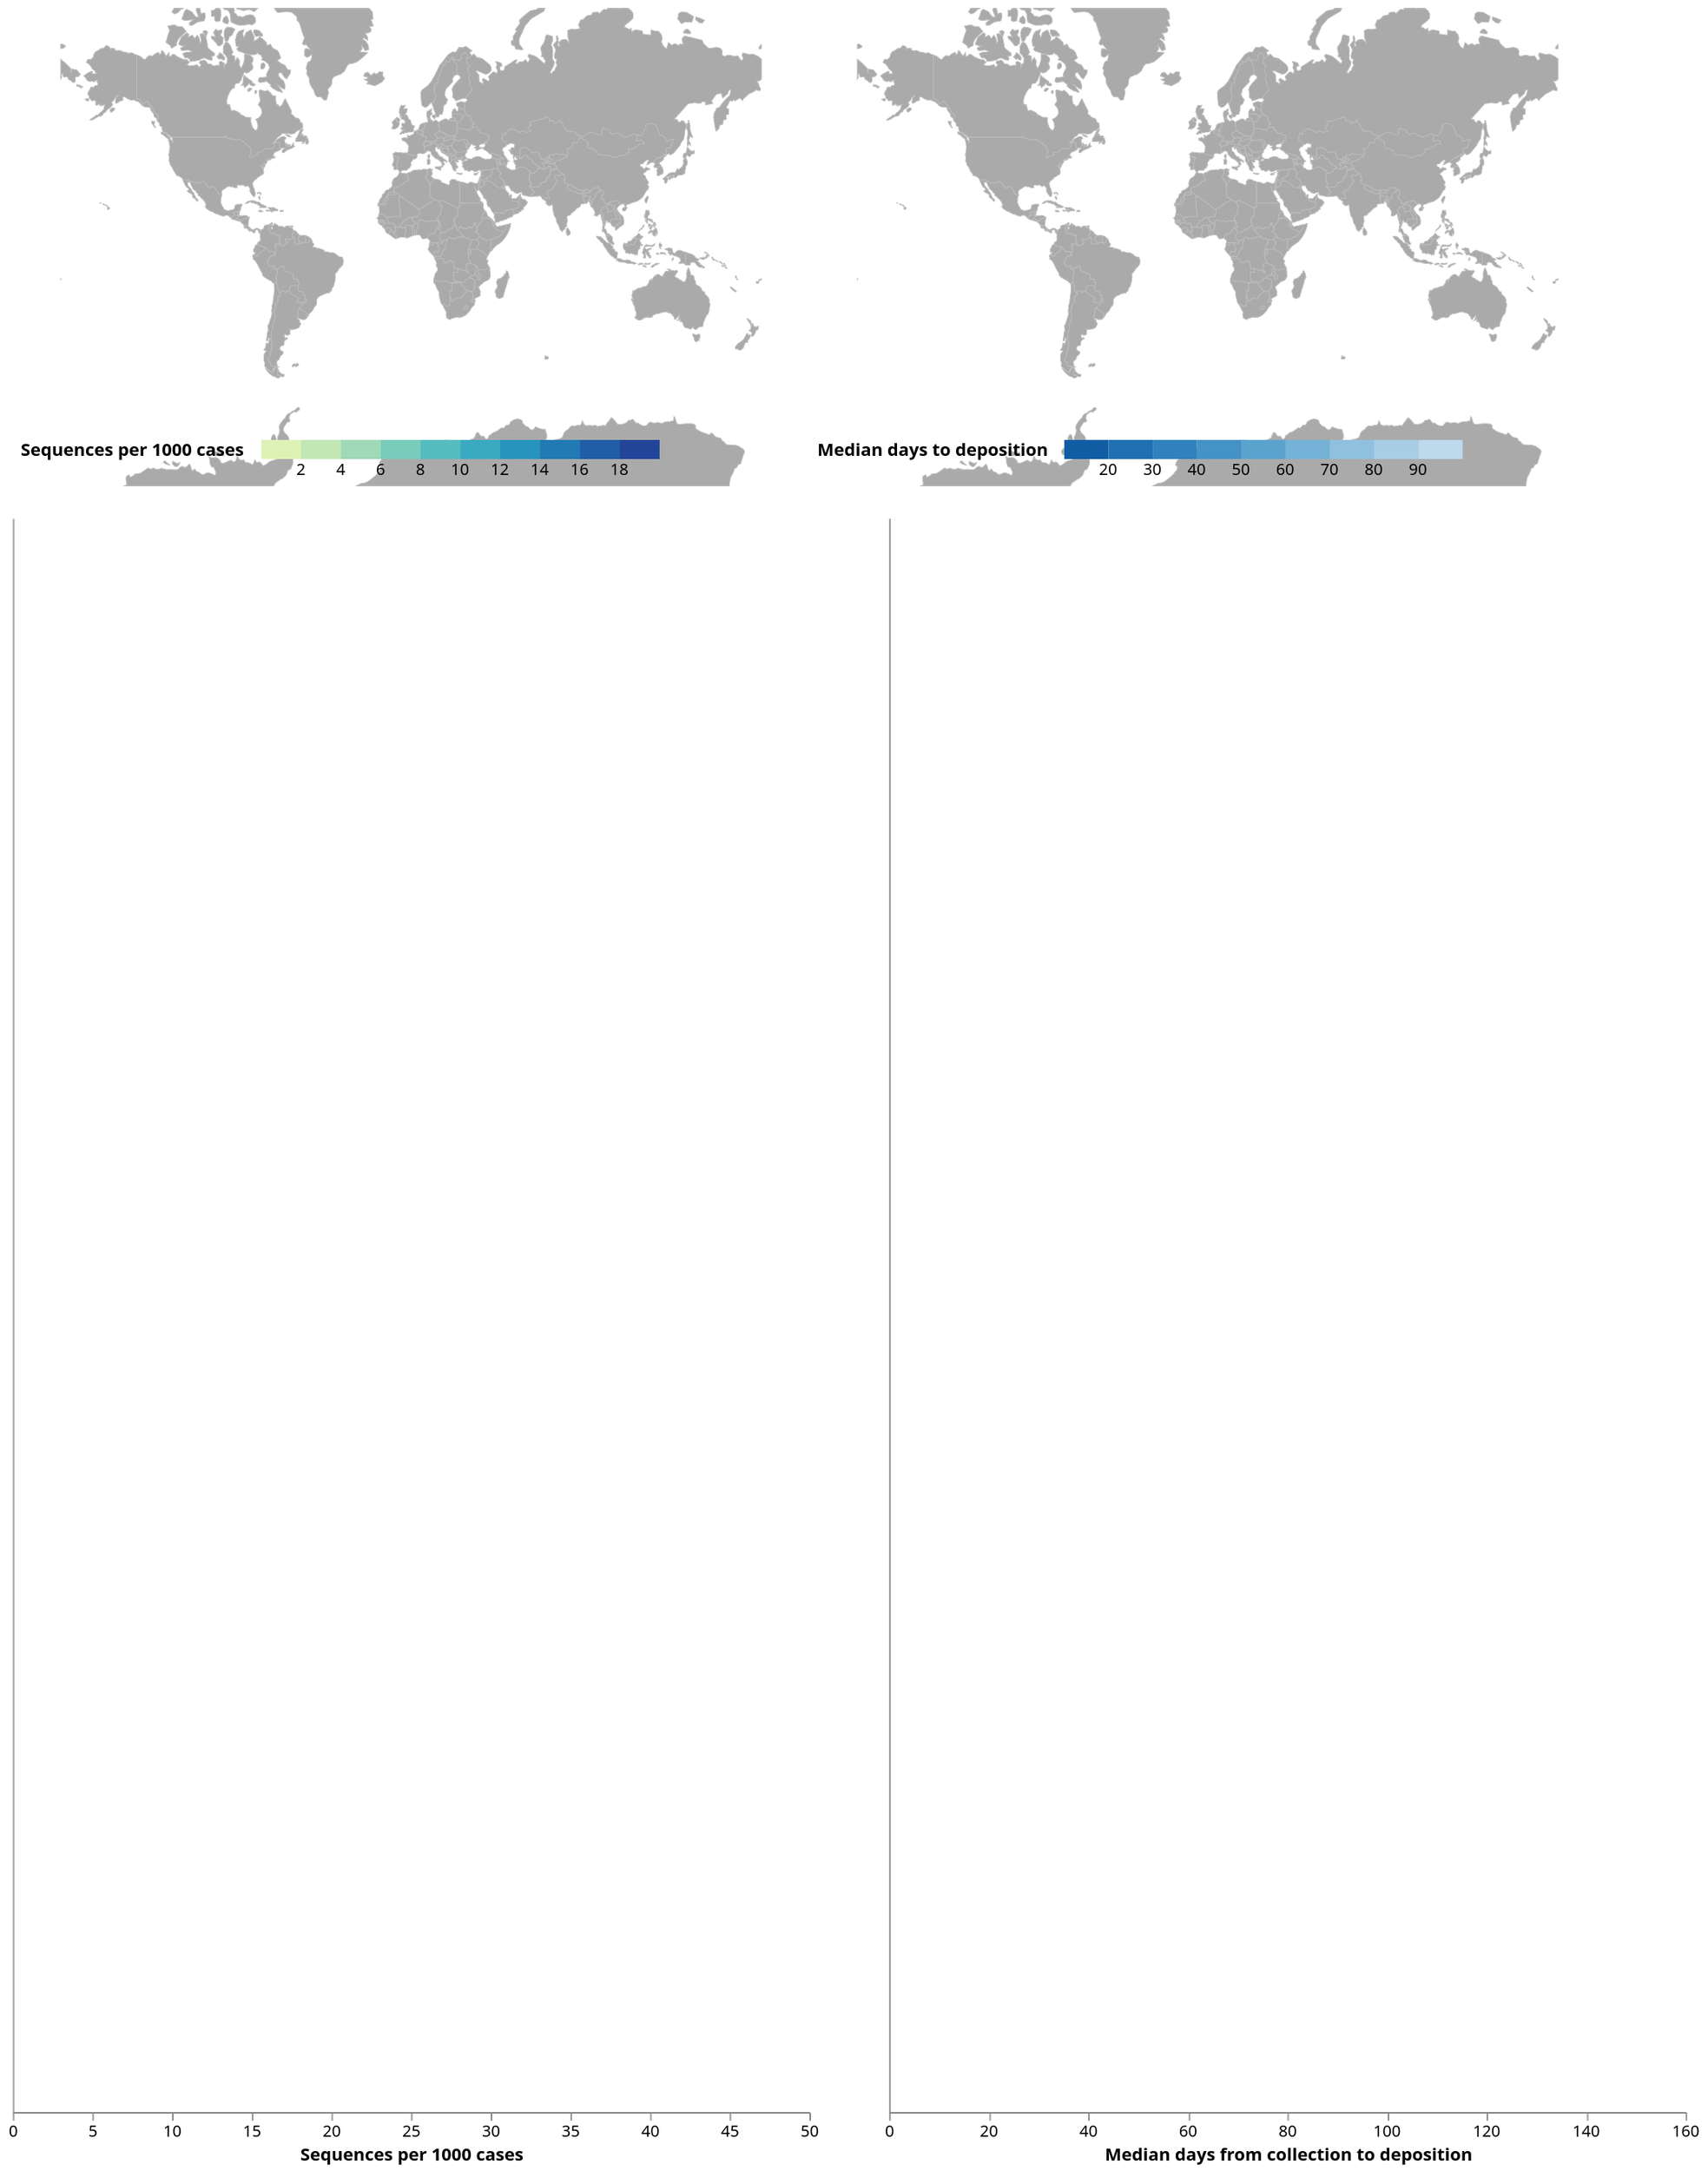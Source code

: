 {
  "$schema": "https://vega.github.io/schema/vega/v5.json",
  "description": "An interactive world map supporting pan and zoom.",
  "width": 1000,
  "height": 1300,
  "padding": 5,

  "signals": [
    { "name": "mapWidth", "update": "width / 2"},
    { "name": "mapHeight", "update": "height - 1000"},
    { "name": "chartXRange", "update": "[0, (width / 2) - 50]"},
    { "name": "chartWidth", "update": "(width / 2) - 50"},
    { "name": "chartHeight", "update": "height - 300"},
    { "name": "chartX", "update": "mapWidth + 50"},
    { "name": "chartY", "update": "mapHeight + 20"},
    { "name": "tx", "update": "mapWidth / 2" },
    { "name": "ty", "update": "mapHeight / 2" },
    {
      "name": "scale",
      "value": 70,
      "on": [{
        "events": "[@seqMap:mouseover, @seqMap:mouseout] > wheel!, [@seqMapRect:mouseover, @seqMapRect:mouseout] > wheel!, [@turnaroundMap:mouseover, @turnaroundMap:mouseout] > wheel!, [@turnaroundMapRect:mouseover, @turnaroundMapRect:mouseout] > wheel!",
        "update": "clamp(scale * pow(1.0005, -event.deltaY * pow(16, event.deltaMode)), 70, 3000)"
      }]
    },
    {
      "name": "angles",
      "value": [0, 0],
      "on": [{
        "events": "mousedown",
        "update": "[rotateX, centerY]"
      }]
    },
    {
      "name": "cloned",
      "value": null,
      "on": [{
        "events": "mousedown",
        "update": "copy('projection')"
      }]
    },
    {
      "name": "start",
      "value": null,
      "on": [{
        "events": "mousedown",
        "update": "invert(cloned, xy())"
      }]
    },
    {
      "name": "drag", "value": null,
      "on": [{
        "events": "[@seqMapRect:mousedown, window:mouseup] > window:mousemove, [@seqMap:mousedown, window:mouseup] > window:mousemove, [@turnaroundMapRect:mousedown, window:mouseup] > window:mousemove, [@turnaroundMap:mousedown, window:mouseup] > window:mousemove",
        "update": "invert(cloned, xy())"
      }]
    },
    {
      "name": "delta", "value": null,
      "on": [{
        "events": {"signal": "drag"},
        "update": "[drag[0] - start[0], start[1] - drag[1]]"
      }]
    },
    {
      "name": "rotateX", "value": 0,
      "on": [{
        "events": {"signal": "delta"},
        "update": "angles[0] + delta[0]"
      }]
    },
    {
      "name": "centerY", "value": 0,
      "on": [{
        "events": {"signal": "delta"},
        "update": "clamp(angles[1] + delta[1], -60, 60)"
      }]
    },
    {
      "name": "hoverCountry",
      "value": null,
      "on": [
        {
          "events": "@seqMap:mouseover, @turnaroundMap:mouseover, rect:mouseover",
          "update": "datum['Country_Region']"
        },
        {
          "events": "@seqMap:mouseout, @turnaroundMap:mouseout, rect:mouseout",
          "update": "null"
        },
        {
          "events": "@seqLabels:mouseover, @turnaroundLabels:mouseover",
          "update": "datum.value"
        },
        {
          "events": "@seqLabels:mouseout, @turnaroundLabels:mouseout",
          "update": "null"
        }
      ]
    }
  ],

  "projections": [
    {
      "name": "projection",
      "type": "mercator",
      "scale": {"signal": "scale"},
      "rotate": [{"signal": "rotateX"}, 0, 0],
      "center": [0, {"signal": "centerY"}],
      "translate": [{"signal": "tx"}, {"signal": "ty"}]
    }
  ],

  "data": [
    {
      "name": "scores"
    },
    {
      "name": "world",
      "urll": "https://raw.githubusercontent.com/vega/vega-datasets/master/data/world-110m.json",
      "format": {
        "type": "topojson",
        "feature": "countries"
      },
      "values": {"type":"Topology","transform":{"scale":[0.0036000360003600037,0.0016925586033320111],"translate":[-180,-85.60903777459777]},"objects":{"land":{"type":"MultiPolygon","arcs":[[[0]],[[1]],[[2]],[[3]],[[4]],[[5]],[[6]],[[7,8,9]],[[10,11]],[[12]],[[13]],[[14]],[[15]],[[16]],[[17]],[[18]],[[19]],[[20]],[[21]],[[22]],[[23]],[[24]],[[25]],[[26]],[[27]],[[28]],[[29,30]],[[31]],[[32]],[[33]],[[34]],[[35]],[[36]],[[37]],[[38]],[[39]],[[40]],[[41]],[[42,43]],[[44]],[[45]],[[46]],[[47,48,49,50]],[[51]],[[52]],[[53]],[[54]],[[55]],[[56]],[[57]],[[58]],[[59]],[[60]],[[61]],[[62,63]],[[64]],[[65]],[[66]],[[67]],[[68]],[[69]],[[70]],[[71]],[[72]],[[73]],[[74]],[[75]],[[76,77]],[[78]],[[79]],[[80]],[[81]],[[82]],[[83]],[[84]],[[85]],[[86]],[[87]],[[88]],[[89]],[[90,91]],[[92]],[[93]],[[94]],[[95]],[[96]],[[97]],[[98]],[[99]],[[100]],[[101]],[[102]],[[103]],[[104]],[[105]],[[106,107,108,109,110,111,112,113,114,115,116,117,118,119,120,121,122,123,124,125,126,127,128,129,130,131,132,133,134,135,136,137,138,139,140,141,142,143,144,145,146,147,148,149,150,151,152,153,154,155,156,157,158,159,160,161,162,163,164,165,166,167,168,169,170,171,172,173,174,175,176,177,178,179,180,181,182,183,184,185,186,187,188,189,190,191,192,193,194,195,196,197,198,199,200,201,202,203,204,205,206,207,208,209,210,211,212,213,214,215,216,217,218,219,220,221]],[[222,223]],[[224]],[[225]],[[226]],[[227]],[[228]],[[229]],[[230,231,232,233]],[[234]],[[235]],[[236]],[[237]],[[238]],[[239]],[[240]],[[241]],[[242,243,244,245,246,247,248,249,250,251,252,253,254,255,256,257,258,259,260,261,262,263,264,265,266,267,268,269,270,271,272,273,274,275,276,277,278,279,280,281,282,283,284,285,286,287,288,289,290,291,292,293,294,295,296,297,298,299,300,301,302,303,304,305,306,307,308,309,310,311,312,313,314,315,316,317,318,319,320,321,322,323,324,325,326,327,328,329,330,331,332,333,334,335,336,337,338,339,340,341,342,343,344,345,346,347,348,349,350,351,352,353,354,355,356,357,358,359,360,361,362,363,364,365,366,367,368,369,370,371,372,373,374,375,376,377,378,379,380,381,382,383,384,385,386,387,388,389,390,391,392,393,394,395,396,397,398,399,400,401,402,403,404,405,406,407,408,409,410,411,412,413,414,415,416,417,418,419,420,421,422,423,424,425,426,427,428,429,430,431,432,433,434,435,436,437,438,439,440,441,442,443,444,445,446,447,448,449,450,451,452,453,454,455,456,457,458,459,460,461,462,463,464,465,466,467,468,469,470,471,472,473,474,475,476,477],[478,479,480,481,482,483,484]],[[485]],[[486]],[[487]],[[488]],[[489]],[[490]],[[491]],[[492]],[[493]],[[494]],[[495]],[[496]],[[497]],[[498]]]},"countries":{"type":"GeometryCollection","geometries":[{"type":"Polygon","arcs":[[499,500,501,502,503,504]],"id":4},{"type":"MultiPolygon","arcs":[[[505,506,352,507]],[[354,508,509]]],"id":24},{"type":"Polygon","arcs":[[510,511,414,512,513,514]],"id":8},{"type":"Polygon","arcs":[[312,515,314,516,517]],"id":784},{"type":"MultiPolygon","arcs":[[[518,11]],[[519,520,521,166,522,168,523,524]]],"id":32},{"type":"Polygon","arcs":[[525,526,527,528,529]],"id":51},{"type":"MultiPolygon","arcs":[[[0]],[[1]],[[2]],[[3]],[[4]],[[5]],[[6]],[[530,531]]],"id":10},{"type":"Polygon","arcs":[[13]],"id":260},{"type":"MultiPolygon","arcs":[[[14]],[[24]]],"id":36},{"type":"Polygon","arcs":[[532,533,534,535,536,537,538]],"id":40},{"type":"MultiPolygon","arcs":[[[539,-528]],[[484,540,479,541,-526,542,543]]],"id":31},{"type":"Polygon","arcs":[[544,545,546]],"id":108},{"type":"Polygon","arcs":[[547,548,549,550,437]],"id":56},{"type":"Polygon","arcs":[[551,552,553,554,366]],"id":204},{"type":"Polygon","arcs":[[555,556,557,-553,558,559]],"id":854},{"type":"Polygon","arcs":[[560,561,289,562]],"id":50},{"type":"Polygon","arcs":[[563,404,564,565,566,567]],"id":100},{"type":"MultiPolygon","arcs":[[[71]],[[73]],[[74]]],"id":44},{"type":"Polygon","arcs":[[568,569,570]],"id":70},{"type":"Polygon","arcs":[[571,572,573,574,575]],"id":112},{"type":"Polygon","arcs":[[576,145,577]],"id":84},{"type":"Polygon","arcs":[[578,579,580,581,-525]],"id":68},{"type":"Polygon","arcs":[[-521,582,-581,583,584,585,586,587,588,164,589]],"id":76},{"type":"Polygon","arcs":[[48,590]],"id":96},{"type":"Polygon","arcs":[[591,592]],"id":64},{"type":"Polygon","arcs":[[593,594,595,596]],"id":72},{"type":"Polygon","arcs":[[597,598,599,600,601,602,603]],"id":140},{"type":"MultiPolygon","arcs":[[[84]],[[85]],[[86]],[[87]],[[88]],[[96]],[[97]],[[99]],[[101]],[[103]],[[604,107,605,109,606,111,607,113,608,115,609,117,610,199,611,201,612,215,613,217,614,219,615,221]],[[616,223]],[[224]],[[225]],[[226]],[[227]],[[229]],[[230,617,232,618]],[[235]],[[237]],[[238]],[[240]],[[241]],[[485]],[[486]],[[488]],[[489]],[[490]],[[496]],[[497]]],"id":124},{"type":"Polygon","arcs":[[-536,619,620,621]],"id":756},{"type":"MultiPolygon","arcs":[[[-519,622,623,624]],[[-524,169,625,171,626,-579]]],"id":152},{"type":"MultiPolygon","arcs":[[[64]],[[627,274,628,276,629,278,630,280,631,632,633,634,635,-593,636,637,638,639,-503,640,641,642,643,644,645]]],"id":156},{"type":"Polygon","arcs":[[369,646,647,648,-556,649]],"id":384},{"type":"Polygon","arcs":[[650,651,652,359,653,654,655,656,-604,657]],"id":120},{"type":"Polygon","arcs":[[658,659,-545,660,661,662,663,-508,353,-510,664,-602,665]],"id":180},{"type":"Polygon","arcs":[[-509,355,666,-658,-603,-665]],"id":178},{"type":"Polygon","arcs":[[667,174,668,155,669,-585,670]],"id":170},{"type":"Polygon","arcs":[[178,671,151,672]],"id":188},{"type":"Polygon","arcs":[[70]],"id":192},{"type":"Polygon","arcs":[[77,673]],"id":-99},{"type":"Polygon","arcs":[[76,-674]],"id":196},{"type":"Polygon","arcs":[[-538,674,675,676]],"id":203},{"type":"Polygon","arcs":[[445,677,-675,-537,-622,678,679,-549,680,441,681]],"id":276},{"type":"Polygon","arcs":[[337,682,683,684]],"id":262},{"type":"MultiPolygon","arcs":[[[92]],[[-682,442,685,444]]],"id":208},{"type":"Polygon","arcs":[[62,686]],"id":214},{"type":"Polygon","arcs":[[687,688,689,690,691,384,692,693]],"id":12},{"type":"Polygon","arcs":[[173,-668,694]],"id":218},{"type":"Polygon","arcs":[[333,695,696,390,697]],"id":818},{"type":"Polygon","arcs":[[698,699,700,336,-685]],"id":232},{"type":"Polygon","arcs":[[431,701,433,702,427,703,429,704]],"id":724},{"type":"Polygon","arcs":[[450,705,706]],"id":233},{"type":"Polygon","arcs":[[-684,707,708,709,710,711,712,-699]],"id":231},{"type":"Polygon","arcs":[[713,452,714,715,455,716,717]],"id":246},{"type":"MultiPolygon","arcs":[[[18]],[[19]],[[20]]],"id":242},{"type":"Polygon","arcs":[[12]],"id":238},{"type":"MultiPolygon","arcs":[[[82]],[[720,-679,-621,721,426,-703,434,722,436,-551]]],"id":250},{"type":"Polygon","arcs":[[718,719,163,-589]],"id":-98},{"type":"Polygon","arcs":[[356,723,-651,-667]],"id":266},{"type":"MultiPolygon","arcs":[[[724,90]],[[725,726,727,728,729,730,731,732]]],"id":826},{"type":"Polygon","arcs":[[400,733,-543,-530,734]],"id":268},{"type":"Polygon","arcs":[[368,-650,-560,735]],"id":288},{"type":"Polygon","arcs":[[736,737,374,738,739,740,-648]],"id":324},{"type":"Polygon","arcs":[[741,377]],"id":270},{"type":"Polygon","arcs":[[375,742,-739]],"id":624},{"type":"Polygon","arcs":[[357,-652,-724]],"id":226},{"type":"MultiPolygon","arcs":[[[78]],[[407,743,409,744,411,745,413,-512,746,-566,747]]],"id":300},{"type":"Polygon","arcs":[[498]],"id":304},{"type":"Polygon","arcs":[[185,748,-578,146,749,750]],"id":320},{"type":"Polygon","arcs":[[161,751,-587,752]],"id":328},{"type":"Polygon","arcs":[[182,753,754,-750,147,755,149,756]],"id":340},{"type":"Polygon","arcs":[[757,-571,758,417,759,419,760,761]],"id":191},{"type":"Polygon","arcs":[[-687,63]],"id":332},{"type":"Polygon","arcs":[[-533,762,763,764,765,-762,766]],"id":348},{"type":"MultiPolygon","arcs":[[[26]],[[767,30]],[[31]],[[32]],[[35]],[[36]],[[39]],[[40]],[[768,43]],[[44]],[[45]],[[769,50]],[[46]]],"id":360},{"type":"Polygon","arcs":[[-639,770,-637,-592,-636,771,-563,290,772,292,773,294,774,296,775]],"id":356},{"type":"Polygon","arcs":[[91,-725]],"id":372},{"type":"Polygon","arcs":[[776,-505,777,300,778,302,779,780,781,-540,-527,-542,480]],"id":364},{"type":"Polygon","arcs":[[782,783,784,785,786,-781,787]],"id":368},{"type":"Polygon","arcs":[[100]],"id":352},{"type":"Polygon","arcs":[[788,789,-698,391,790,791,792]],"id":376},{"type":"MultiPolygon","arcs":[[[79]],[[80]],[[793,421,794,423,795,425,-722,-620,-535]]],"id":380},{"type":"Polygon","arcs":[[61]],"id":388},{"type":"Polygon","arcs":[[796,-785,797,332,-790,798,-793]],"id":400},{"type":"MultiPolygon","arcs":[[[75]],[[81]],[[83]]],"id":392},{"type":"Polygon","arcs":[[799,800,482,801,-643,802]],"id":398},{"type":"Polygon","arcs":[[342,803,804,805,-710,806]],"id":404},{"type":"Polygon","arcs":[[-803,-642,807,808]],"id":417},{"type":"Polygon","arcs":[[809,810,811,283]],"id":116},{"type":"Polygon","arcs":[[265,812,267,813]],"id":410},{"type":"Polygon","arcs":[[-515,814,815,816]],"id":383},{"type":"Polygon","arcs":[[304,817,-783]],"id":414},{"type":"Polygon","arcs":[[818,819,-634,820,-811]],"id":418},{"type":"Polygon","arcs":[[-791,392,821]],"id":422},{"type":"Polygon","arcs":[[370,822,372,823,-737,-647]],"id":430},{"type":"Polygon","arcs":[[824,-694,825,388,826,-697,827,828]],"id":434},{"type":"Polygon","arcs":[[52]],"id":144},{"type":"Polygon","arcs":[[829]],"id":426},{"type":"Polygon","arcs":[[830,448,831,-572,832]],"id":440},{"type":"Polygon","arcs":[[-680,-721,-550]],"id":442},{"type":"Polygon","arcs":[[449,-707,833,-573,-832]],"id":428},{"type":"Polygon","arcs":[[-692,834,835,836,837,383]],"id":504},{"type":"Polygon","arcs":[[838,839]],"id":498},{"type":"Polygon","arcs":[[23]],"id":450},{"type":"Polygon","arcs":[[840,-577,-749,186,841,188,842,190,843,192,844,194,845]],"id":484},{"type":"Polygon","arcs":[[-817,846,-567,-747,-511]],"id":807},{"type":"Polygon","arcs":[[847,-689,848,-557,-649,-741,849]],"id":466},{"type":"Polygon","arcs":[[287,-561,-772,-635,-820,850]],"id":104},{"type":"Polygon","arcs":[[416,-759,-570,851,-815,-514,852]],"id":499},{"type":"Polygon","arcs":[[853,-645]],"id":496},{"type":"Polygon","arcs":[[854,344,855,856,347,857,858,859,860,861,862]],"id":508},{"type":"Polygon","arcs":[[863,379,864,-690,-848]],"id":478},{"type":"Polygon","arcs":[[-863,865,866]],"id":454},{"type":"MultiPolygon","arcs":[[[285,867]],[[-770,47,-591,49]]],"id":458},{"type":"Polygon","arcs":[[351,-507,868,-595,869]],"id":516},{"type":"Polygon","arcs":[[17]],"id":540},{"type":"Polygon","arcs":[[-558,-849,-688,-825,870,-656,871,-554]],"id":562},{"type":"Polygon","arcs":[[361,872,363,873,365,-555,-872,-655]],"id":566},{"type":"Polygon","arcs":[[179,874,181,-757,150,-672]],"id":558},{"type":"Polygon","arcs":[[-681,-548,438,875,440]],"id":528},{"type":"MultiPolygon","arcs":[[[876,-718,877,457,878,459,879,461]],[[487]],[[492]],[[493]]],"id":578},{"type":"Polygon","arcs":[[-771,-638]],"id":524},{"type":"MultiPolygon","arcs":[[[15]],[[16]]],"id":554},{"type":"MultiPolygon","arcs":[[[880,319,881,882,883,-517,315,884,317]],[[-516,313]]],"id":512},{"type":"Polygon","arcs":[[-640,-776,297,885,299,-778,-504]],"id":586},{"type":"Polygon","arcs":[[175,886,177,-673,152,887,154,-669]],"id":591},{"type":"Polygon","arcs":[[-627,172,-695,-671,-584,-580]],"id":604},{"type":"MultiPolygon","arcs":[[[51]],[[54]],[[55]],[[56]],[[57]],[[58]],[[59]]],"id":608},{"type":"MultiPolygon","arcs":[[[37]],[[38]],[[-769,42]],[[41]]],"id":598},{"type":"Polygon","arcs":[[-678,446,888,-833,-576,889,890,-676]],"id":616},{"type":"Polygon","arcs":[[60]],"id":630},{"type":"Polygon","arcs":[[262,891,264,-814,892,269,893,271,894,273,-628,895]],"id":408},{"type":"Polygon","arcs":[[-705,430]],"id":620},{"type":"Polygon","arcs":[[-582,-583,-520]],"id":600},{"type":"Polygon","arcs":[[-799,-789]],"id":275},{"type":"Polygon","arcs":[[308,896,310,897]],"id":634},{"type":"Polygon","arcs":[[898,-840,899,403,-564,900,-765]],"id":642},{"type":"MultiPolygon","arcs":[[[89]],[[-889,447,-831]],[[102]],[[104]],[[105]],[[228]],[[234]],[[236]],[[239]],[[901,243,902,245,903,247,904,249,905,251,906,253,907,255,908,257,909,259,910,261,-896,-646,-854,-644,-802,483,-544,-734,401,911,-574,-834,-706,451,-714,-877,912,913,914,915,464,916,466,917,468,918,470,919,920,473,921,475,922,477]],[[491]],[[494]],[[495]]],"id":643},{"type":"Polygon","arcs":[[923,-546,-660,924]],"id":646},{"type":"Polygon","arcs":[[-691,-865,380,-835]],"id":732},{"type":"Polygon","arcs":[[925,329,926,331,-798,-784,-818,305,927,307,-898,311,-518,-884,928]],"id":682},{"type":"Polygon","arcs":[[-599,929,-828,-696,334,-700,-713,930,931,932]],"id":729},{"type":"Polygon","arcs":[[-711,-806,933,-666,-601,934,-932,935]],"id":728},{"type":"Polygon","arcs":[[378,-864,-850,-740,-743,376,-742]],"id":686},{"type":"MultiPolygon","arcs":[[[25]],[[27]],[[28]],[[33]],[[34]]],"id":90},{"type":"Polygon","arcs":[[373,-738,-824]],"id":694},{"type":"Polygon","arcs":[[184,-751,-755,936]],"id":222},{"type":"Polygon","arcs":[[-708,-683,338,937,340,938]],"id":232},{"type":"Polygon","arcs":[[-807,-709,-939,341]],"id":706},{"type":"Polygon","arcs":[[-568,-847,-816,-852,-569,-758,-766,-901]],"id":688},{"type":"Polygon","arcs":[[162,-720,939,-588,-752]],"id":740},{"type":"Polygon","arcs":[[-891,940,-763,-539,-677]],"id":703},{"type":"Polygon","arcs":[[-534,-767,-761,420,-794]],"id":705},{"type":"Polygon","arcs":[[-878,-717,456]],"id":752},{"type":"Polygon","arcs":[[941,-859]],"id":748},{"type":"Polygon","arcs":[[-797,-792,-822,393,942,-786]],"id":760},{"type":"Polygon","arcs":[[-871,-829,-930,-598,-657]],"id":148},{"type":"Polygon","arcs":[[-736,-559,-552,367]],"id":768},{"type":"Polygon","arcs":[[284,-868,286,-851,-819,-810]],"id":764},{"type":"Polygon","arcs":[[-808,-641,-502,943]],"id":762},{"type":"Polygon","arcs":[[-777,481,-801,944,-500]],"id":795},{"type":"Polygon","arcs":[[29,-768]],"id":626},{"type":"Polygon","arcs":[[53]],"id":780},{"type":"Polygon","arcs":[[-693,385,945,387,-826]],"id":788},{"type":"MultiPolygon","arcs":[[[399,-735,-529,-782,-787,-943,394,946,947,397,948]],[[949,-748,-565,405]]],"id":792},{"type":"Polygon","arcs":[[72]],"id":158},{"type":"Polygon","arcs":[[-804,343,-855,-867,950,-663,951,-661,-547,-924,952]],"id":834},{"type":"Polygon","arcs":[[-925,-659,-934,-805,-953]],"id":800},{"type":"Polygon","arcs":[[-912,402,-900,-839,-899,-764,-941,-890,-575]],"id":804},{"type":"Polygon","arcs":[[-590,165,-522]],"id":858},{"type":"MultiPolygon","arcs":[[[65]],[[66]],[[67]],[[68]],[[69]],[[118,953,120,954,122,955,124,956,126,957,128,958,130,959,132,960,134,961,136,962,138,963,140,964,142,-846,195,965,966,967,968,969,-611]],[[93]],[[95]],[[98]],[[-613,202,970,204,971,206,972,208,973,210,974,212,975,214]]],"id":840},{"type":"Polygon","arcs":[[-945,-800,-809,-944,-501]],"id":860},{"type":"Polygon","arcs":[[156,976,158,977,160,-753,-586,-670]],"id":862},{"type":"Polygon","arcs":[[282,-812,-821,-633]],"id":704},{"type":"MultiPolygon","arcs":[[[21]],[[22]]],"id":548},{"type":"Polygon","arcs":[[321,978,323,979,325,980,327,-929,-883,981]],"id":887},{"type":"Polygon","arcs":[[982,350,-870,-594,983,-860,-942,-858,348],[-830]],"id":710},{"type":"Polygon","arcs":[[-866,-862,984,-596,-869,-506,-664,-951]],"id":894},{"type":"Polygon","arcs":[[-984,-597,-985,-861]],"id":716}]}},"arcs":[[[33289,2723],[-582,81],[-621,-35],[-348,197],[0,23],[-152,174],[625,-23],[599,-58],[207,243],[147,208],[288,-243],[-82,-301],[-81,-266]],[[5242,3530],[-364,208],[-163,209],[-11,35],[-180,162],[169,220],[517,-93],[277,-185],[212,-209],[76,-266],[-533,-81]],[[35977,2708],[-658,35],[-365,197],[49,243],[593,162],[239,197],[174,254],[126,220],[168,209],[180,243],[141,0],[414,127],[419,-127],[342,-255],[120,-359],[33,-254],[11,-301],[-430,-186],[-452,-150],[-522,-139],[-582,-116]],[[16602,6806],[-386,47],[-278,208],[60,197],[332,-104],[359,-93],[332,104],[-158,-208],[-261,-151]],[[15547,6934],[-164,23],[-359,58],[-381,162],[202,127],[277,-139],[425,-231]],[[23277,7733],[-217,46],[-337,-23],[-343,23],[-376,-35],[-283,116],[-146,243],[174,104],[353,-81],[403,-46],[305,-81],[304,69],[163,-335]],[[30256,7743],[-364,11],[136,232],[-327,-81],[-310,-81],[-212,174],[-16,243],[305,231],[190,70],[321,-23],[82,301],[16,219],[-6,475],[158,278],[256,93],[147,-220],[65,-220],[120,-267],[92,-254],[76,-267],[33,-266],[-49,-231],[-76,-220],[-326,-81],[-311,-116]],[[794,704],[78,49],[94,61],[81,52],[41,26]],[[1088,892],[41,-1],[29,-10]],[[1158,881],[402,-246],[352,246],[63,34],[816,104],[265,-138],[130,-71],[419,-196],[789,-151],[625,-185],[1072,-139],[800,162],[1181,-116],[669,-185],[734,174],[773,162],[60,278],[-1094,23],[-898,139],[-234,231],[-745,128],[49,266],[103,243],[104,220],[-55,243],[-462,162],[-212,209],[-430,185],[675,-35],[642,93],[402,-197],[495,173],[457,220],[223,197],[-98,243],[-359,162],[-408,174],[-571,35],[-500,81],[-539,58],[-180,220],[-359,185],[-217,208],[-87,672],[136,-58],[250,-185],[457,58],[441,81],[228,-255],[441,58],[370,127],[348,162],[315,197],[419,58],[-11,220],[-97,220],[81,208],[359,104],[163,-196],[425,115],[321,151],[397,12],[375,57],[376,139],[299,128],[337,127],[218,-35],[190,-46],[414,81],[370,-104],[381,11],[364,81],[375,-57],[414,-58],[386,23],[403,-12],[413,-11],[381,23],[283,174],[337,92],[349,-127],[331,104],[300,208],[179,-185],[98,-208],[180,-197],[288,174],[332,-220],[375,-70],[321,-162],[392,35],[354,104],[418,-23],[376,-81],[381,-104],[147,254],[-180,197],[-136,209],[-359,46],[-158,220],[-60,220],[-98,440],[213,-81],[364,-35],[359,35],[327,-93],[283,-174],[119,-208],[376,-35],[359,81],[381,116],[342,70],[283,-139],[370,46],[239,451],[224,-266],[321,-104],[348,58],[228,-232],[365,-23],[337,-69],[332,-128],[218,220],[108,209],[278,-232],[381,58],[283,-127],[190,-197],[370,58],[288,127],[283,151],[337,81],[392,69],[354,81],[272,127],[163,186],[65,254],[-32,244],[-87,231],[-98,232],[-87,231],[-71,209],[-16,231],[27,232],[130,220],[109,243],[44,231],[-55,255],[-32,232],[136,266],[152,173],[180,220],[190,186],[223,173],[109,255],[152,162],[174,151],[267,34],[174,186],[196,115],[228,70],[202,150],[157,186],[218,69],[163,-151],[-103,-196],[-283,-174],[-120,-127],[-206,92],[-229,-58],[-190,-139],[-202,-150],[-136,-174],[-38,-231],[17,-220],[130,-197],[-190,-139],[-261,-46],[-153,-197],[-163,-185],[-174,-255],[-44,-220],[98,-243],[147,-185],[229,-139],[212,-185],[114,-232],[60,-220],[82,-232],[130,-196],[82,-220],[38,-544],[81,-220],[22,-232],[87,-231],[-38,-313],[-152,-243],[-163,-197],[-370,-81],[-125,-208],[-169,-197],[-419,-220],[-370,-93],[-348,-127],[-376,-128],[-223,-243],[-446,-23],[-489,23],[-441,-46],[-468,0],[87,-232],[424,-104],[311,-162],[174,-208],[-310,-185],[-479,58],[-397,-151],[-17,-243],[-11,-232],[327,-196],[60,-220],[353,-220],[588,-93],[500,-162],[398,-185],[506,-186],[690,-92],[681,-162],[473,-174],[517,-197],[272,-278],[136,-220],[337,209],[457,173],[484,186],[577,150],[495,162],[691,12],[680,-81],[560,-139],[180,255],[386,173],[702,12],[550,127],[522,128],[577,81],[614,104],[430,150],[-196,209],[-119,208],[0,220],[-539,-23],[-571,-93],[-544,0],[-77,220],[39,440],[125,128],[397,138],[468,139],[337,174],[337,174],[251,231],[380,104],[376,81],[190,47],[430,23],[408,81],[343,116],[337,139],[305,139],[386,185],[245,197],[261,173],[82,232],[-294,139],[98,243],[185,185],[288,116],[305,139],[283,185],[217,232],[136,277],[202,163],[331,-35],[136,-197],[332,-23],[11,220],[142,231],[299,-58],[71,-220],[331,-34],[360,104],[348,69],[315,-34],[120,-243],[305,196],[283,105],[315,81],[310,81],[283,139],[310,92],[240,128],[168,208],[207,-151],[288,81],[202,-277],[157,-209],[316,116],[125,232],[283,162],[365,-35],[108,-220],[229,220],[299,69],[326,23],[294,-11],[310,-70],[300,-34],[130,-197],[180,-174],[304,104],[327,24],[315,0],[310,11],[278,81],[294,70],[245,162],[261,104],[283,58],[212,162],[152,324],[158,197],[288,-93],[109,-208],[239,-139],[289,46],[196,-208],[206,-151],[283,139],[98,255],[250,104],[289,197],[272,81],[326,116],[218,127],[228,139],[218,127],[261,-69],[250,208],[180,162],[261,-11],[229,139],[54,208],[234,162],[228,116],[278,93],[256,46],[244,-35],[262,-58],[223,-162],[27,-254],[245,-197],[168,-162],[332,-70],[185,-162],[229,-162],[266,-35],[223,116],[240,243],[261,-127],[272,-70],[261,-69],[272,-46],[277,0],[229,-614],[-11,-150],[-33,-267],[-266,-150],[-218,-220],[38,-232],[310,12],[-38,-232],[-141,-220],[-131,-243],[212,-185],[321,-58],[321,104],[153,232],[92,220],[153,185],[174,174],[70,208],[147,289],[174,58],[316,24],[277,69],[283,93],[136,231],[82,220],[190,220],[272,151],[234,115],[153,197],[157,104],[202,93],[277,-58],[250,58],[272,69],[305,-34],[201,162],[142,393],[103,-162],[131,-278],[234,-115],[266,-47],[267,70],[283,-46],[261,-12],[174,58],[234,-35],[212,-127],[250,81],[300,0],[255,81],[289,-81],[185,197],[141,196],[191,163],[348,439],[179,-81],[212,-162],[185,-208],[354,-359],[272,-12],[256,0],[299,70],[299,81],[229,162],[190,174],[310,23],[207,127],[218,-116],[141,-185],[196,-185],[305,23],[190,-150],[332,-151],[348,-58],[288,47],[218,185],[185,185],[250,46],[251,-81],[288,-58],[261,93],[250,0],[245,-58],[256,-58],[250,104],[299,93],[283,23],[316,0],[255,58],[251,46],[76,290],[11,243],[174,-162],[49,-266],[92,-244],[115,-196],[234,-105],[315,35],[365,12],[250,35],[364,0],[262,11],[364,-23],[310,-46],[196,-186],[-54,-220],[179,-173],[299,-139],[310,-151],[360,-104],[375,-92],[283,-93],[315,-12],[180,197],[245,-162],[212,-185],[245,-139],[337,-58],[321,-69],[136,-232],[316,-139],[212,-208],[310,-93],[321,12],[299,-35],[332,12],[332,-47],[310,-81],[288,-139],[289,-116],[195,-173],[-32,-232],[-147,-208],[-125,-266],[-98,-209],[-131,-243],[-364,-93],[-163,-208],[-360,-127],[-125,-232],[-190,-220],[-201,-185],[-115,-243],[-70,-220],[-28,-266],[6,-220],[158,-232],[60,-220],[130,-208],[517,-81],[109,-255],[-501,-93],[-424,-127],[-528,-23],[-234,-336],[-49,-278],[-119,-220],[-147,-220],[370,-196],[141,-244],[239,-219],[338,-197],[386,-186],[419,-185],[636,-185],[142,-289],[800,-128],[53,-45],[208,-175],[767,151],[636,-186],[-99504,-147],[245,344],[501,-185],[32,21]],[[31400,18145],[-92,-239],[-238,-183],[-301,67],[-202,177],[-291,86],[-350,330],[-283,317],[-383,662],[229,-124],[390,-395],[369,-212],[143,271],[90,405],[256,244],[198,-70]],[[30935,19481],[106,-274],[139,-443],[361,-355],[389,-147],[-125,-296],[-264,-29],[-141,208]],[[33139,19680],[-139,266],[333,354],[236,-148],[167,237],[222,-266],[-83,-207],[-375,-177],[-125,207],[-236,-266]],[[69095,21172],[-7,314],[41,244],[19,121],[179,-186],[263,-74],[9,-112],[-77,-269],[-427,-38]],[[90796,24799],[-57,32],[-171,19],[-171,505],[-38,390],[-160,515],[7,271],[181,-52],[269,-204],[151,81],[217,113],[166,-39],[20,-702],[-95,-203],[-29,-476],[-97,162],[-193,-412]],[[97036,23023],[-256,13],[-180,194],[-302,42],[-46,217],[149,438],[349,583],[179,111],[200,225],[238,310],[167,306],[123,441],[106,149],[41,330],[195,273],[61,-251],[63,-244],[198,239],[80,-249],[0,-249],[-103,-274],[-182,-435],[-142,-238],[103,-284],[-214,-7],[-238,-223],[-75,-387],[-157,-597],[-219,-264],[-138,-169]],[[98677,25949],[-48,155],[-116,85],[160,486],[-91,326],[-299,236],[8,214],[201,206],[47,455],[-13,382],[-113,396],[8,104],[-133,244],[-218,523],[-117,418],[104,46],[151,-328],[216,-153],[78,-526],[202,-622],[5,403],[126,-161],[41,-447],[224,-192],[188,-48],[158,226],[141,-69],[-67,-524],[-85,-345],[-212,12],[-74,-179],[26,-254],[-41,-110],[-105,-319],[-138,-404],[-214,-236]],[[96316,37345],[-153,160],[-199,266],[-179,313],[-184,416],[-38,201],[119,-9],[156,-201],[122,-200],[89,-166],[228,-366],[144,-272],[-105,-142]],[[99425,39775],[-153,73],[-27,260],[107,203],[126,-74],[69,98],[96,-171],[-46,-308],[-172,-81]],[[99645,40529],[-36,220],[139,121],[88,33],[163,184],[0,-289],[-177,-145],[-177,-124]],[[0,40798],[0,289],[57,27],[-34,-284],[-23,-32]],[[96531,40773],[-93,259],[10,158],[175,-339],[-92,-78]],[[96463,41280],[-75,74],[-58,-32],[-39,163],[-6,453],[133,-182],[45,-476]],[[62613,35454],[-160,151],[-220,211],[-77,312],[-18,524],[-98,471],[-26,425],[50,426],[128,102],[1,197],[133,447],[25,377],[-65,280],[-52,372],[-23,544],[97,331],[38,375],[138,22],[155,121],[103,107],[122,7],[158,337],[229,364],[83,297],[-38,253],[118,-71],[153,410],[6,356],[92,264],[96,-254],[74,-251],[69,-390],[45,-711],[72,-276],[-28,-284],[-49,-174],[-94,347],[-53,-175],[53,-438],[-24,-250],[-77,-137],[-18,-500],[-109,-689],[-137,-814],[-172,-1120],[-106,-821],[-125,-685],[-226,-140],[-243,-250]],[[90643,27516],[-230,262],[-170,104],[43,308],[-152,-112],[-243,-428],[-240,160],[-158,94],[-159,42],[-269,171],[-179,364],[-52,449],[-64,298],[-137,240],[-267,71],[91,287],[-67,438],[-136,-408],[-247,-109],[146,327],[42,341],[107,289],[-22,438],[-226,-504],[-174,-202],[-106,-470],[-217,243],[9,313],[-174,429],[-147,221],[52,137],[-356,358],[-195,17],[-267,287],[-498,-56],[-359,-211],[-317,-197],[-265,39],[-294,-303],[-241,-137],[-53,-309],[-103,-240],[-236,-15],[-174,-52],[-246,107],[-199,-64],[-191,-27],[-165,-315],[-81,26],[-140,-167],[-133,-187],[-203,23],[-186,0],[-295,377],[-149,113],[6,338],[138,81],[47,134],[-10,212],[34,411],[-31,350],[-147,598],[-45,337],[12,336],[-111,385],[-7,174],[-123,235],[-35,463],[-158,467],[-39,252],[122,-255],[-93,548],[137,-171],[83,-229],[-5,303],[-138,465],[-26,186],[-65,177],[31,341],[56,146],[38,295],[-29,346],[114,425],[21,-450],[118,406],[225,198],[136,252],[212,217],[126,46],[77,-73],[219,220],[168,66],[42,129],[74,54],[153,-14],[292,173],[151,262],[71,316],[163,300],[13,236],[7,321],[194,502],[117,-510],[119,118],[-99,279],[87,287],[122,-128],[34,449],[152,291],[67,233],[140,101],[4,165],[122,-69],[5,148],[122,85],[134,80],[205,-271],[155,-350],[173,-4],[177,-56],[-59,325],[133,473],[126,155],[-44,147],[121,338],[168,208],[142,-70],[234,111],[-5,302],[-204,195],[148,86],[184,-147],[148,-242],[234,-151],[79,60],[172,-182],[162,169],[105,-51],[65,113],[127,-292],[-74,-316],[-105,-239],[-96,-20],[32,-236],[-81,-295],[-99,-291],[20,-166],[221,-327],[214,-189],[143,-204],[201,-350],[78,1],[145,-151],[43,-183],[265,-200],[183,202],[55,317],[56,262],[34,324],[85,470],[-39,286],[20,171],[-32,339],[37,445],[53,120],[-43,197],[67,313],[52,325],[7,168],[104,222],[78,-289],[19,-371],[70,-71],[11,-249],[101,-300],[21,-335],[-10,-214],[100,-464],[179,223],[92,-250],[133,-231],[-29,-262],[60,-506],[42,-295],[70,-72],[75,-505],[-27,-307],[90,-400],[301,-309],[197,-281],[186,-257],[-37,-143],[159,-371],[108,-639],[111,130],[113,-256],[68,91],[48,-626],[197,-363],[129,-226],[217,-478],[78,-475],[7,-337],[-19,-365],[132,-502],[-16,-523],[-48,-274],[-75,-527],[6,-339],[-55,-423],[-123,-538],[-205,-290],[-102,-458],[-93,-292],[-82,-510],[-107,-294],[-70,-442],[-36,-407],[14,-187],[-159,-205],[-311,-22],[-257,-242],[-127,-229],[-168,-254]],[[95110,44183],[-194,4],[-106,363],[166,-142],[56,-22],[78,-203]],[[83414,44519],[-368,414],[259,116],[146,-180],[97,-180],[-17,-159],[-117,-11]],[[94572,44733],[-170,60],[-58,91],[17,235],[183,-93],[91,-124],[45,-155],[-108,-14]],[[94868,44799],[-206,512],[-57,353],[94,0],[100,-473],[111,-283],[-42,-109]],[[84713,45326],[32,139],[239,133],[194,20],[87,74],[105,-74],[-102,-160],[-289,-258],[-233,-170]],[[84746,45030],[-181,-441],[-238,-130],[-33,71],[25,201],[119,360],[275,235]],[[82576,45238],[-149,5],[95,340],[153,5],[74,209],[100,-158],[172,48],[69,-251],[-321,-119],[-193,-79]],[[83681,45301],[-370,73],[0,216],[220,123],[174,-177],[185,45],[249,216],[-41,-328],[-417,-168]],[[94421,45535],[-218,251],[-152,212],[-104,197],[41,60],[128,-142],[228,-272],[65,-187],[12,-119]],[[93704,46205],[-121,134],[-114,243],[14,99],[166,-250],[111,-193],[-56,-33]],[[81823,45409],[-306,238],[-251,-16],[-288,44],[-260,106],[-322,225],[-204,59],[-116,-74],[-506,243],[-48,254],[-255,44],[191,564],[337,-35],[224,-231],[115,-45],[38,-210],[533,-59],[61,244],[515,-284],[101,-383],[417,-108],[341,-351],[-317,-225]],[[87280,46506],[-27,445],[49,212],[58,200],[63,-173],[0,-282],[-143,-402]],[[93221,46491],[-120,227],[-122,375],[-59,450],[38,57],[30,-175],[84,-134],[135,-375],[131,-200],[-39,-166],[-78,-59]],[[91733,46847],[-148,1],[-228,171],[-158,165],[23,183],[249,-86],[152,46],[42,283],[40,15],[27,-314],[158,45],[78,202],[155,211],[-30,348],[166,11],[56,-97],[-5,-327],[-93,-361],[-146,-48],[-44,-166],[-152,-144],[-142,-138]],[[85242,48340],[-192,108],[-54,254],[281,29],[69,-195],[-104,-196]],[[86342,48300],[-234,244],[-232,49],[-157,-39],[-192,21],[65,325],[344,24],[305,-172],[101,-452]],[[92451,47764],[-52,348],[-65,229],[-126,193],[-158,252],[-200,174],[77,143],[150,-166],[94,-130],[117,-142],[111,-248],[106,-189],[33,-307],[-87,-157]],[[89166,49043],[482,-407],[513,-338],[192,-302],[154,-297],[43,-349],[462,-365],[68,-313],[-256,-64],[62,-393],[248,-388],[180,-627],[159,20],[-11,-262],[215,-100],[-84,-111],[295,-249],[-30,-171],[-184,-41],[-69,153],[-238,66],[-281,89],[-216,377],[-158,325],[-144,517],[-362,259],[-235,-169],[-170,-195],[35,-436],[-218,-203],[-155,99],[-288,25]],[[89175,45193],[-247,485],[-282,118],[-69,-168],[-352,-18],[118,481],[175,164],[-72,642],[-134,496],[-538,500],[-229,50],[-417,546],[-82,-287],[-107,-52],[-63,216],[-1,257],[-212,290],[299,213],[198,-11],[-23,156],[-407,1],[-110,352],[-248,109],[-117,293],[374,143],[142,192],[446,-242],[44,-220],[78,-955],[287,-354],[232,627],[319,356],[247,1],[238,-206],[206,-212],[298,-113]],[[83276,47228],[-119,173],[79,544],[-43,570],[-117,4],[-86,405],[115,387],[40,469],[139,891],[58,243],[237,439],[217,-174],[350,-82],[319,25],[275,429],[48,-132],[-223,-587],[-209,-113],[-267,115],[-463,-29],[-243,-85],[-39,-447],[248,-526],[150,268],[518,201],[-22,-272],[-121,86],[-121,-347],[-245,-229],[263,-757],[-50,-203],[249,-682],[-2,-388],[-148,-173],[-109,207],[134,484],[-273,-229],[-69,164],[36,228],[-200,346],[21,576],[-186,-179],[24,-689],[11,-846],[-176,-85]],[[85582,50048],[-112,374],[-82,755],[56,472],[92,215],[20,-322],[164,-52],[26,-241],[-15,-517],[-143,58],[-42,-359],[114,-312],[-78,-71]],[[79085,47110],[-234,494],[-356,482],[-119,358],[-210,481],[-138,443],[-212,827],[-244,493],[-81,508],[-103,461],[-250,372],[-145,506],[-209,330],[-290,652],[-24,300],[178,-24],[430,-114],[246,-577],[215,-401],[153,-246],[263,-635],[283,-9],[233,-405],[161,-495],[211,-270],[-111,-482],[159,-205],[100,-15],[47,-412],[97,-330],[204,-52],[135,-374],[-70,-735],[-11,-914],[-308,-12]],[[80461,51765],[204,-202],[214,110],[56,500],[119,112],[333,128],[199,467],[137,374]],[[81723,53254],[110,221],[236,323]],[[82069,53798],[214,411],[140,462],[112,2],[143,-299],[13,-257],[183,-165],[231,-177],[-20,-232],[-186,-29],[50,-289],[-205,-201]],[[82744,53024],[-158,-533],[204,-560],[-48,-272],[312,-546],[-329,-70],[-93,-403],[12,-535],[-267,-404],[-7,-589],[-107,-903],[-41,210],[-316,-266],[-110,361],[-198,34],[-139,189],[-330,-212],[-101,285],[-182,-32],[-229,68],[-43,793],[-138,164],[-134,505],[-38,517],[32,548],[165,392]],[[84832,53877],[-327,343],[-78,428],[84,280],[-176,280],[-87,-245],[-131,23],[-205,-330],[-46,173],[109,498],[175,166],[151,223],[98,-268],[212,162],[45,264],[196,15],[-16,457],[225,-280],[23,-297],[20,-218],[28,-392],[16,-332],[-94,-540],[-102,602],[-130,-300],[89,-435],[-79,-277]],[[72318,54106],[-132,470],[-49,849],[126,959],[192,-328],[129,-416],[134,-616],[-42,-615],[-116,-168],[-242,-135]],[[32841,56488],[-50,53],[81,163],[-6,233],[160,77],[58,-21],[-11,-440],[-232,-65]],[[84165,55910],[-171,409],[57,158],[70,165],[30,367],[153,35],[-44,-398],[205,570],[-26,-563],[-100,-195],[-87,-373],[-87,-175]],[[82548,55523],[136,414],[200,364],[167,409],[146,587],[49,-482],[-183,-325],[-146,-406],[-369,-561]],[[83889,56748],[-10,275],[20,301],[-43,282],[166,-183],[177,1],[-5,-247],[-129,-251],[-176,-178]],[[84666,56567],[-11,416],[-84,31],[-43,357],[163,-47],[-4,224],[-169,451],[266,-13],[77,-220],[78,-660],[-214,157],[5,-199],[68,-364],[-132,-133]],[[83683,57791],[-119,295],[-142,450],[238,-22],[97,-213],[-74,-510]],[[84465,57987],[-216,290],[-103,310],[-71,-217],[-177,354],[-253,-87],[-138,130],[14,244],[87,151],[-83,136],[-36,-213],[-137,340],[-41,257],[-11,566],[112,-195],[29,925],[90,535],[169,-1],[171,-168],[85,153],[26,-150],[-46,-245],[95,-423],[-73,-491],[-164,-196],[-43,-476],[62,-471],[147,-65],[123,70],[347,-328],[-27,-321],[91,-142],[-29,-272]],[[31337,61183],[-16,253],[40,86],[227,-3],[142,-52],[50,-118],[-71,-149],[-209,4],[-163,-21]],[[28554,61038],[-156,95],[-159,215],[34,135],[116,41],[64,-20],[187,-53],[147,-142],[46,-161],[-195,-11],[-84,-99]],[[30080,62227],[34,101],[217,-3],[165,-152],[73,15],[50,-209],[152,11],[-9,-176],[124,-21],[136,-217],[-103,-240],[-132,128],[-127,-25],[-92,28],[-50,-107],[-106,-37],[-43,144],[-92,-85],[-111,-405],[-71,94],[-14,170]],[[30081,61241],[-185,100],[-131,-41],[-169,43],[-130,-110],[-149,184],[24,190],[256,-82],[210,-47],[100,131],[-127,256],[2,226],[-175,92],[62,163],[170,-26],[241,-93]],[[80409,61331],[-228,183],[-8,509],[137,267],[304,166],[159,-14],[62,-226],[-122,-260],[-64,-341],[-240,-284]],[[6753,61756],[-69,84],[8,165],[-46,216],[14,65],[48,97],[-19,116],[16,55],[21,-11],[107,-100],[49,-51],[45,-79],[71,-207],[-7,-33],[-108,-126],[-89,-92],[-41,-99]],[[6551,62734],[-47,125],[-32,48],[-3,37],[27,50],[99,-56],[73,-90],[-23,-71],[-94,-43]],[[6447,63028],[-149,17],[21,72],[137,-26],[-9,-63]],[[6192,63143],[-19,8],[-97,21],[-35,133],[-11,24],[74,82],[23,-38],[80,-196],[-15,-34]],[[5704,63509],[-93,107],[14,43],[43,58],[64,-12],[5,-138],[-33,-58]],[[28401,62311],[186,329],[-113,154],[-179,39],[-96,171],[-66,336],[-157,-23],[-259,159],[-83,124],[-362,91],[-97,115],[104,148],[-273,30],[-199,-307],[-115,-8],[-40,-144],[-138,-65],[-118,56],[146,183],[60,213],[126,131],[142,116],[210,56],[67,65],[240,-42],[219,-7],[261,-201],[110,-216],[260,66],[98,-138],[235,-366],[173,-267],[92,8],[165,-120],[-20,-167],[205,-24],[210,-242],[-33,-138],[-185,-75],[-187,-29],[-191,46],[-398,-57]],[[28394,64588],[-70,340],[-104,171],[60,375],[84,-23],[97,-491],[1,-343],[-68,-29]],[[83540,63560],[-146,499],[-32,438],[163,581],[223,447],[127,-176],[-49,-357],[-167,-947],[-119,-485]],[[28080,66189],[-19,219],[130,47],[184,-18],[8,-153],[-303,-95]],[[28563,65870],[-51,75],[4,309],[-124,234],[-1,67],[220,-265],[-48,-420]],[[86948,69902],[-181,168],[2,281],[154,352],[158,-68],[114,248],[204,-127],[35,-203],[-156,-357],[-114,189],[-143,-137],[-73,-346]],[[59437,71293],[8,-48],[-285,-240],[-136,77],[-64,237],[132,22]],[[59092,71341],[19,3],[40,143],[200,-8],[253,176],[-188,-251],[21,-111]],[[56867,71211],[3,98],[-339,115],[52,251],[152,-199],[216,34],[207,-42],[-7,-103],[151,71],[-35,-175],[-400,-50]],[[54194,72216],[-213,222],[-141,64],[-387,300],[38,304],[325,-54],[284,64],[211,51],[-100,-465],[41,-183],[-58,-303]],[[52446,73567],[-105,156],[-11,713],[-64,338],[153,-30],[139,183],[166,-419],[-39,-782],[-126,38],[-113,-197]],[[86301,68913],[-135,229],[69,533],[-176,172],[-113,405],[263,182],[145,371],[280,306],[203,403],[553,177],[297,-121],[291,1050],[185,-282],[408,591],[158,229],[174,723],[-47,664],[117,374],[295,108],[152,-819],[-9,-479],[-256,-595],[4,-610],[-104,-472],[48,-296],[-145,-416],[-355,-278],[-488,-36],[-396,-675],[-186,227],[-12,442],[-483,-130],[-329,-279],[-325,-11],[282,-435],[-186,-1004],[-179,-248]],[[52563,75028],[-126,120],[-64,398],[56,219],[179,226],[47,-507],[-92,-456]],[[88876,75140],[-39,587],[138,455],[296,33],[81,817],[83,460],[326,-615],[213,-198],[195,-126],[197,250],[62,-663],[-412,-162],[-244,-587],[-436,404],[-152,-646],[-308,-9]],[[32535,77739],[-353,250],[-69,198],[105,183],[97,-288],[202,-79],[257,16],[-137,-242],[-102,-38]],[[32696,79581],[-360,186],[-258,279],[96,49],[365,-148],[284,-247],[8,-108],[-135,-11]],[[15552,79158],[-456,269],[-84,209],[-248,207],[-50,168],[-286,107],[-107,321],[24,137],[291,-129],[171,-89],[261,-63],[94,-204],[138,-280],[277,-244],[115,-327],[-140,-82]],[[35133,78123],[-183,111],[60,484],[-77,75],[-322,-513],[-166,21],[196,277],[-267,144],[-298,-35],[-539,18],[-43,175],[173,208],[-121,160],[234,356],[287,941],[172,336],[241,204],[129,-26],[-54,-160],[-148,-372],[-184,-517],[181,199],[187,-126],[-98,-206],[247,-162],[128,144],[277,-182],[-86,-433],[194,101],[36,-313],[86,-367],[-117,-520],[-125,-22]],[[13561,81409],[-111,1],[-167,270],[-103,272],[-140,184],[-51,260],[16,188],[131,-76],[267,47],[-84,-671],[242,-475]],[[89469,77738],[-51,496],[31,575],[-32,638],[64,446],[13,790],[-163,581],[24,808],[257,271],[-110,274],[123,83],[73,-391],[96,-569],[-7,-581],[114,-597],[280,-1046],[-411,195],[-171,-854],[271,-605],[-8,-413],[-211,356],[-182,-457]],[[47896,83153],[233,24],[298,-365],[-149,-406]],[[48278,82406],[46,-422],[-210,-528],[-493,-349],[-393,89],[225,617],[-145,601],[378,463],[210,276]],[[53358,82957],[-291,333],[-39,246],[408,195],[88,-296],[-166,-478]],[[7221,84100],[-142,152],[-43,277],[252,210],[148,90],[185,-40],[117,-183],[-240,-281],[-277,-225]],[[48543,80097],[-148,118],[407,621],[249,127],[-436,99],[-79,235],[291,183],[-152,319],[52,387],[414,-54],[40,343],[-190,372],[-337,104],[-66,160],[101,264],[-92,163],[-149,-279],[-17,569],[-140,301],[101,611],[216,480],[222,-47],[335,49],[-297,-639],[283,81],[304,-3],[-72,-481],[-250,-530],[287,-38],[270,-759],[190,-95],[171,-673],[79,-233],[337,-113],[-34,-378],[-142,-173],[111,-305],[-250,-310],[-371,6],[-473,-163],[-130,116],[-183,-276],[-257,67],[-195,-226]],[[3835,85884],[-182,110],[-168,161],[274,101],[220,-54],[27,-226],[-171,-92]],[[27873,86994],[-123,50],[-73,176],[13,41],[107,177],[114,-13],[70,-121],[-108,-310]],[[26925,87305],[-196,13],[-61,160],[207,273],[381,-6],[-6,-114],[-325,-326]],[[2908,87788],[-211,128],[-106,107],[-245,-34],[-66,52],[17,223],[171,-113],[173,61],[225,-156],[276,-79],[-23,-64],[-211,-125]],[[26243,87832],[-95,346],[-377,-57],[242,292],[35,465],[95,542],[201,-49],[51,-259],[143,91],[161,-155],[304,-203],[318,-184],[25,-281],[204,46],[199,-196],[-247,-186],[-432,142],[-156,266],[-275,-314],[-396,-306]],[[44817,88095],[-365,87],[-775,187],[273,261],[-605,289],[492,114],[-12,174],[-583,137],[188,385],[421,87],[433,-400],[422,321],[349,-167],[453,315],[461,-42],[-64,-382],[314,-403],[-361,-451],[-801,-405],[-240,-107]],[[28614,90223],[-69,289],[118,331],[255,82],[217,-163],[3,-253],[-32,-82],[-180,-174],[-312,-30]],[[1957,88542],[-260,17],[-212,206],[-369,172],[-62,257],[-283,96],[-315,-76],[-151,207],[60,219],[-333,-140],[126,-278],[-158,-251],[0,2354],[681,-451],[728,-588],[-24,-367],[187,-147],[-64,429],[754,-88],[544,-553],[-276,-257],[-455,-61],[-7,-578],[-111,-122]],[[23258,91203],[-374,179],[-226,-65],[-380,266],[245,183],[194,256],[295,-168],[166,-106],[84,-112],[169,-226],[-173,-207]],[[99694,92399],[-49,187],[354,247],[0,-404],[-305,-30]],[[0,92429],[0,404],[36,24],[235,-1],[402,-169],[-24,-81],[-286,-141],[-363,-36]],[[26228,91219],[16,648],[394,-45]],[[26638,91822],[411,-87],[373,-293],[17,-293],[-207,-315],[196,-316],[-36,-288],[-544,-413],[-386,-91],[-287,178],[-83,-297],[-268,-498]],[[25824,89109],[-81,-258],[-322,-400]],[[25421,88451],[-397,-39],[-220,-250],[-18,-384],[-323,-74],[-340,-479],[-301,-665],[-108,-466]],[[23714,86094],[-15,-686],[408,-99]],[[24107,85309],[125,-553],[130,-448],[388,117],[517,-256],[277,-225],[199,-279]],[[25743,83665],[348,-162],[294,-249]],[[26385,83254],[459,-34],[302,-58],[-45,-511],[86,-594],[201,-661],[414,-561],[214,192],[150,607],[-145,934],[-196,311],[445,276],[314,415],[154,411]],[[28738,83981],[-22,395],[-189,502]],[[28527,84878],[-338,445],[328,619],[-121,535],[-93,922],[194,137],[476,-161],[286,-57],[230,155],[258,-200],[342,-343],[85,-229],[495,-45],[-8,-496],[92,-747],[254,-92],[201,-348],[402,328],[266,652],[184,274],[216,-527],[362,-754],[307,-709],[-112,-371],[370,-333],[250,-338],[442,-152],[179,-189],[110,-500],[216,-78],[112,-223],[20,-664],[-202,-222],[-199,-207],[-458,-210],[-349,-486],[-470,-96],[-594,125],[-417,4],[-287,-41],[-233,-424],[-354,-262],[-401,-782],[-320,-545],[236,97],[446,776],[583,493]],[[31513,79609],[416,59],[245,-290]],[[32174,79378],[-262,-397],[88,-637],[91,-446],[361,-295],[459,86],[278,664],[19,-429],[180,-214],[-344,-387],[-615,-351],[-276,-239],[-310,-426],[-211,44],[-11,500],[483,488],[-445,-19],[-309,-72]],[[31350,77248],[48,-194],[-296,-286],[-286,-204],[-293,-175]],[[30523,76389],[-159,-386],[-35,-98]],[[30329,75905],[-3,-313],[92,-313],[115,-15],[-29,216],[83,-131],[-22,-169],[-188,-96]],[[30377,75084],[-133,12],[-205,-104]],[[30039,74992],[-121,-29],[-162,-29],[-231,-171],[408,111],[82,-112],[-389,-177],[-177,-1],[8,72],[-84,-164],[82,-27],[-60,-424],[-203,-455],[-20,152]],[[29172,73738],[-61,31],[-91,147]],[[29020,73916],[57,-318]],[[29077,73598],[66,-106],[8,-222]],[[29151,73270],[-89,-230],[-157,-472],[-25,24],[86,402]],[[28966,72994],[-142,226],[-33,490]],[[28791,73710],[-53,-255],[59,-375]],[[28797,73080],[-175,88],[183,-186]],[[28805,72982],[12,-562],[79,-41],[29,-204],[39,-591],[-176,-439],[-288,-175],[-182,-346],[-139,-38],[-141,-217],[-39,-199],[-305,-383],[-157,-281],[-131,-351],[-43,-419],[50,-411],[92,-505],[124,-418],[1,-256],[132,-685],[-9,-398],[-12,-230],[-69,-361]],[[27672,65472],[-83,-74],[-137,71]],[[27452,65469],[-44,259]],[[27408,65728],[-106,136],[-147,508]],[[27155,66372],[-129,452],[-42,231],[57,393],[-77,325],[-217,494]],[[26747,68267],[-108,91],[-281,-269]],[[26358,68089],[-49,30]],[[26309,68119],[-135,276],[-174,146]],[[26000,68541],[-314,-75],[-247,66],[-212,-41]],[[25227,68491],[-118,-83],[54,-166]],[[25163,68242],[-5,-240],[59,-117],[-53,-77],[-103,87],[-104,-112],[-202,18]],[[24755,67801],[-207,313],[-242,-74]],[[24306,68040],[-202,137],[-173,-42],[-234,-138],[-253,-438],[-276,-255],[-152,-282],[-63,-266],[-3,-407],[14,-284],[52,-201]],[[23016,65864],[1,-1],[-1,-1],[-107,-516]],[[22909,65346],[-49,-426],[-20,-791],[-27,-289],[48,-322],[86,-288],[56,-458],[184,-440],[65,-337],[109,-291],[295,-157],[114,-247],[244,165],[212,60],[208,106],[175,101],[176,241],[67,345],[22,496],[48,173],[188,155],[294,137],[246,-21],[169,50],[66,-125],[-9,-285],[-149,-351],[-66,-360],[51,-103],[-42,-255],[-69,-461],[-71,152],[-58,-10]],[[25472,61510],[1,-87],[53,-3],[-5,-160],[-45,-256],[24,-91],[-29,-212],[18,-56],[-32,-299],[-55,-156],[-50,-19],[-55,-205]],[[25297,59966],[90,-107],[24,88],[82,-75]],[[25493,59872],[29,-23],[61,104],[79,8],[26,-48],[43,29],[129,-53]],[[25860,59889],[128,16],[90,65]],[[26078,59970],[32,66],[89,-31],[66,-40],[73,14],[55,51],[127,-82],[44,-13],[85,-110],[80,-132],[101,-91],[73,-162]],[[26903,59440],[-24,-57],[-14,-132],[29,-216],[-64,-202],[-30,-237],[-9,-261],[15,-152],[7,-266],[-43,-58],[-26,-253],[19,-156],[-56,-151],[12,-159],[43,-97]],[[26762,57043],[70,-321],[108,-238],[130,-252]],[[27070,56232],[100,-212]],[[27170,56020],[-6,-125],[111,-27]],[[27275,55868],[26,48],[77,-145],[136,42],[119,150],[168,119],[95,176],[153,-34],[-10,-58],[155,-21],[124,-102],[90,-177],[105,-164]],[[28513,55702],[143,-18],[209,412],[114,63],[3,195],[51,500],[159,274],[175,11],[22,123],[218,-49],[218,298],[109,132],[134,285],[98,-36],[73,-156],[-54,-199]],[[30185,57537],[-8,-139],[-163,-69],[91,-268],[-3,-309]],[[30102,56752],[-123,-343],[105,-469]],[[30084,55940],[120,38],[62,427],[-86,208],[-14,447],[346,241],[-38,278],[97,186],[100,-415],[195,-9],[180,-330],[11,-195],[249,-6],[297,61],[159,-264]],[[31762,56607],[213,-73],[155,184]],[[32130,56718],[4,149],[344,35],[333,9],[-236,-175],[95,-279],[222,-44],[210,-291],[45,-473],[144,13],[109,-139]],[[33400,55523],[183,-217],[171,-385],[8,-304],[105,-14],[149,-289],[109,-205]],[[34125,54109],[333,-119],[30,107],[225,43],[298,-159]],[[35011,53981],[95,-65],[204,-140],[294,-499],[46,-242]],[[35650,53035],[95,28],[69,-327],[155,-1033],[149,-97],[7,-408],[-208,-487],[86,-178],[491,-92],[10,-593],[211,388],[349,-212],[462,-361],[135,-346],[-45,-327],[323,182],[540,-313],[415,23],[411,-489],[355,-662],[214,-170],[237,-24],[101,-186],[94,-752],[46,-358],[-110,-977],[-142,-385],[-391,-822],[-177,-668],[-206,-513],[-69,-11],[-78,-435],[20,-1107],[-77,-910],[-30,-390],[-88,-233],[-49,-790],[-282,-771],[-47,-610],[-225,-256],[-65,-355],[-302,2],[-437,-227],[-195,-263],[-311,-173],[-327,-470],[-235,-586],[-41,-441],[46,-326],[-51,-597],[-63,-289],[-195,-325],[-308,-1040],[-244,-468],[-189,-277],[-127,-562],[-183,-337]],[[35174,30629],[-121,-372],[-313,-328],[-205,118],[-151,-63],[-256,253],[-189,-19],[-169,327]],[[33770,30545],[-19,-308],[353,-506],[-38,-408],[173,-257],[-14,-289],[-267,-757],[-412,-317],[-557,-123],[-305,59],[59,-352],[-57,-442],[51,-298],[-167,-208],[-284,-82],[-267,216],[-108,-155],[39,-587],[188,-178],[152,186],[82,-307],[-255,-183],[-223,-367],[-41,-595],[-66,-316],[-262,-2],[-218,-302],[-80,-443]],[[31227,23224],[274,-433],[265,-119]],[[31766,22672],[-96,-531],[-328,-333],[-180,-692],[-254,-234],[-113,-276],[89,-614],[185,-342],[-117,30]],[[30952,19680],[-247,4],[-134,-145],[-250,-213],[-45,-552],[-118,-14],[-313,192],[-318,412],[-346,338],[-87,374],[79,346],[-140,393],[-36,1007],[119,568],[293,457],[-422,172],[265,522],[94,982],[309,-208],[145,1224],[-186,157],[-87,-738],[-175,83],[87,845],[95,1095],[127,404]],[[29661,27385],[-79,576],[-23,666]],[[29559,28627],[117,19],[170,954],[192,945],[118,881],[-64,885],[83,487],[-34,730],[163,721],[50,1143],[89,1227],[87,1321],[-20,967],[-58,832]],[[30452,39739],[-279,340],[-24,242],[-551,593],[-498,646],[-214,365],[-115,488],[46,170],[-236,775],[-274,1090],[-262,1177],[-114,269],[-87,435],[-216,386],[-198,239],[90,264],[-134,563],[86,414],[221,373]],[[27693,48568],[148,442],[-60,258],[-106,-275],[-166,259],[56,167],[-47,536],[97,89],[52,368],[105,381],[-20,241],[153,126],[190,236]],[[28095,51396],[-37,183],[103,44],[-12,296],[65,214],[138,40],[117,371],[106,310],[-102,141],[52,343],[-62,540],[59,155],[-44,500],[-112,315]],[[28366,54848],[-93,170],[-59,319],[68,158],[-70,40]],[[28212,55535],[-52,195],[-138,165]],[[28022,55895],[-122,-38],[-56,-205],[-112,-149],[-61,-20],[-27,-123],[132,-321],[-75,-76],[-40,-87],[-130,-30],[-48,353],[-36,-101],[-92,35],[-56,238],[-114,39],[-72,69],[-119,-1],[-8,-128],[-32,89]],[[26954,55439],[-151,131],[-56,124],[32,103],[-11,130],[-77,142],[-109,116],[-95,76],[-19,173],[-73,105],[18,-172],[-55,-141],[-64,164],[-89,58],[-38,120],[2,179],[36,187],[-78,83],[64,114]],[[26191,57131],[-96,186],[-130,238],[-61,200],[-117,185],[-140,267]],[[25647,58207],[31,92],[46,-89]],[[25724,58210],[21,41]],[[25745,58251],[-48,185]],[[25697,58436],[-84,52],[-31,-140]],[[25582,58348],[-161,9],[-100,57],[-115,117],[-154,37],[-79,127]],[[24973,58695],[-142,103],[-174,11],[-127,117],[-149,244]],[[24381,59170],[-314,636]],[[24067,59806],[-144,192],[-226,154]],[[23697,60152],[-156,-43],[-223,-223],[-140,-58],[-196,156],[-208,112],[-260,271],[-208,83],[-314,275],[-233,282],[-70,158],[-155,35],[-284,187],[-116,270],[-299,335],[-139,373],[-66,288],[93,57],[-29,169],[64,153],[1,204],[-93,266],[-25,235],[-94,298],[-244,587],[-280,462],[-135,368],[-238,241],[-51,145],[42,365]],[[19641,66203],[-142,137],[-164,288]],[[19335,66628],[-69,412],[-149,48],[-162,311],[-130,288],[-12,184],[-149,446],[-99,452],[5,227]],[[18570,68996],[-201,235],[-93,-26]],[[18276,69205],[-159,163],[-44,-240],[46,-284],[27,-444],[95,-243],[206,-407],[46,-139],[42,-42],[37,-203],[49,8],[56,-381],[85,-150],[59,-210],[174,-300],[92,-550],[83,-259],[77,-277],[15,-311],[134,-20],[112,-268],[100,-264],[-6,-106],[-117,-217],[-49,3],[-74,359]],[[19362,64423],[-182,337],[-200,286]],[[18980,65046],[-142,150],[9,432],[-42,320],[-132,183],[-191,264],[-37,-76],[-70,154],[-171,143],[-164,343],[20,44],[115,-33],[103,221],[10,266],[-214,422],[-163,163],[-102,369],[-103,388],[-129,472],[-113,531]],[[17464,69802],[-46,302],[-180,340],[-130,71],[-30,169],[-156,30],[-100,159],[-258,59]],[[16564,70932],[-70,95],[-34,324]],[[16460,71351],[-270,594],[-231,821],[10,137],[-123,195],[-215,495],[-38,482],[-148,323],[61,489],[-10,507],[-89,453],[109,557],[67,1072],[-50,792],[-88,506],[-80,274],[33,115],[402,-200],[148,-558]],[[15948,78405],[68,156],[-44,485],[-94,484]],[[15878,79530],[-38,1],[-537,581],[-199,255]],[[15104,80367],[-503,245],[-155,523],[40,362]],[[14486,81497],[-356,252],[-48,476],[-336,429],[-6,304]],[[13740,82958],[-153,223],[-245,188],[-78,515],[-358,478],[-150,558],[-267,38],[-441,15],[-326,170],[-574,613],[-266,112],[-486,211]],[[10396,86079],[-385,-50],[-546,271]],[[9465,86300],[-330,252],[-309,-125],[58,-411],[-154,-38],[-321,-123],[-245,-199]],[[8164,85656],[-307,-126],[-40,348]],[[7817,85878],[125,580],[295,182],[-76,148],[-354,-329],[-190,-394],[-400,-420],[203,-287],[-262,-424]],[[7158,84934],[-299,-247],[-278,-181]],[[6581,84506],[-69,-261],[-434,-305],[-87,-278],[-325,-252],[-191,45],[-259,-165],[-282,-201],[-231,-197],[-477,-169],[-43,99],[304,276],[271,182],[296,324],[345,66],[137,243],[385,353],[62,119],[205,208],[48,448],[141,349],[-320,-179],[-90,102],[-150,-215],[-181,300],[-75,-212],[-104,294],[-278,-236],[-170,0],[-24,352]],[[4985,85596],[50,217],[-179,210]],[[4856,86023],[-361,-113],[-235,277],[-190,142],[-1,334],[-214,252],[108,340],[226,330],[99,303],[225,43],[191,-94],[224,285],[201,-51],[212,183],[-52,270],[-155,106],[205,228],[-170,-7],[-295,-128],[-85,-131],[-219,131],[-392,-67],[-407,142],[-117,238],[-351,343],[390,247],[620,289],[228,0]],[[4541,89915],[-38,-295],[586,22]],[[5089,89642],[-225,366]],[[4864,90008],[-342,226],[-197,295]],[[4325,90529],[-267,252],[-381,187],[155,309],[493,19],[350,270],[66,287],[284,281],[271,68],[526,262],[256,-40],[427,315],[421,-124],[201,-266],[123,114],[469,-35],[-16,-136],[425,-101],[283,59],[585,-186],[534,-56],[214,-77],[370,96],[421,-177],[302,-83]],[[10837,91767],[518,-142]],[[11355,91625],[438,-284],[289,-55]],[[12082,91286],[244,247],[336,184],[413,-72],[416,259],[455,148],[191,-245],[207,138],[62,278],[192,-63],[470,-530],[369,401]],[[15437,92031],[38,-448],[341,96]],[[15816,91679],[105,173],[337,-34],[424,-248],[650,-217],[383,-100],[272,38]],[[17987,91291],[375,-300],[-391,-293]],[[17971,90698],[502,-127],[750,70],[236,103],[296,-354],[302,299],[-283,251],[179,202],[338,27],[223,59],[224,-141],[279,-321],[310,47],[491,-266],[431,94],[405,-14],[-32,367],[247,103],[431,-200],[-2,-559],[177,471],[223,-16],[126,594],[-298,364],[-324,239],[22,653],[329,429],[366,-95],[281,-261],[378,-666],[-247,-290],[517,-120],[-1,-604],[371,463],[332,-380],[-83,-438],[269,-399],[290,427],[202,510]],[[19722,91216],[-824,-103],[-374,-41]],[[18524,91072],[-151,279],[-379,161],[-246,-66],[-343,468],[185,62],[429,101],[392,-26],[362,103],[-537,138],[-594,-47],[-394,12],[-146,217],[644,237],[-428,-9],[-485,156],[233,443],[193,235],[744,359],[284,-114],[-139,-277],[618,179],[386,-298],[314,302],[254,-194],[227,-580],[140,244],[-197,606],[244,86],[276,-94],[311,-239],[175,-575],[86,-417],[466,-293],[502,-279],[-31,-260],[-456,-48],[178,-227],[-94,-217],[-503,93],[-478,160],[-322,-36],[-522,-201]],[[20728,93568],[-434,413],[95,83],[372,24],[211,-130],[-244,-390]],[[27920,93557],[-80,36],[-306,313],[12,213],[133,39],[636,-63],[479,-325],[25,-163],[-296,17],[-299,13],[-304,-80]],[[31620,87170],[-753,236],[-596,343],[-337,287],[97,167],[-414,304],[-405,286],[5,-171],[-803,-94],[-235,203],[183,435],[522,10],[571,76],[-92,211],[96,294],[360,576],[-77,261],[-107,203],[-425,286],[-563,201],[178,150],[-294,367],[-245,34],[-219,201],[-149,-175],[-503,-76],[-1011,132],[-588,174],[-450,89],[-231,207],[290,270],[-394,2],[-88,599],[213,528],[286,241],[717,158],[-204,-382],[219,-369],[256,477],[704,242],[477,-611],[-42,-387],[550,172],[263,235],[616,-299],[383,-282],[36,-258],[515,134],[290,-376],[670,-234],[242,-238],[263,-553],[-510,-275],[654,-386],[441,-130],[400,-543],[437,-39],[-87,-414],[-487,-687],[-342,253],[-437,568],[-359,-74],[-35,-338],[292,-344],[377,-272],[114,-157],[181,-584],[-96,-425],[-350,160],[-697,473],[393,-509],[289,-357],[45,-206]],[[22678,92689],[-268,50],[-192,225],[-690,456],[5,189],[567,-73],[-306,386],[329,286],[331,-124],[496,75],[72,-172],[-259,-283],[420,-254],[-50,-532],[-455,-229]],[[89468,93831],[-569,66],[-49,31],[263,234],[348,54],[394,-226],[34,-155],[-421,-4]],[[23814,93133],[-317,22],[-173,519],[4,294],[145,251],[276,161],[579,-20],[530,-144],[-415,-526],[-331,-115],[-298,-442]],[[15808,92470],[-147,259],[-641,312]],[[15020,93041],[93,193],[218,489]],[[15331,93723],[241,388],[-272,362],[939,93],[397,-123],[709,-33],[270,-171],[298,-249],[-349,-149],[-681,-415],[-344,-414]],[[16539,93012],[0,-248],[-731,-294]],[[91548,94707],[-444,53],[-516,233],[66,192],[518,-89],[697,-155],[-321,-234]],[[23845,94650],[-403,44],[-337,155],[148,266],[399,159],[243,-208],[101,-187],[-151,-229]],[[88598,94662],[-550,384],[149,406],[366,111],[734,-26],[1004,-313],[-219,-439],[-1023,16],[-461,-139]],[[22275,94831],[-298,94],[5,345],[-455,-46],[-18,457],[299,-18],[419,201],[390,-34],[22,77],[212,-273],[9,-303],[-127,-440],[-458,-60]],[[18404,94533],[-35,193],[577,261],[-1255,-70],[-389,106],[379,577],[262,165],[782,-199],[493,-350],[485,-45],[-397,565],[255,215],[286,-68],[94,-282],[109,-210],[247,99],[291,-26],[49,-289],[-169,-281],[-940,-91],[-701,-256],[-423,-14]],[[65817,92311],[-907,77],[-74,262],[-503,158],[-40,320],[284,126],[-10,323],[551,503],[-255,73],[665,518],[-75,268],[621,312],[917,380],[925,110],[475,220],[541,76],[193,-233],[-187,-184],[-984,-293],[-848,-282],[-863,-562],[-414,-577],[-435,-568],[56,-491],[531,-484],[-164,-52]],[[25514,94532],[-449,73],[-738,190],[-96,325],[-34,293],[-279,258],[-574,72],[-322,183],[104,242],[573,-37],[308,-190],[547,1],[240,-194],[-64,-222],[319,-134],[177,-140],[374,-26],[406,-50],[441,128],[566,51],[451,-42],[298,-223],[62,-244],[-174,-157],[-414,-127],[-355,72],[-797,-91],[-570,-11]],[[16250,95423],[-377,128],[472,442],[570,383],[426,-9],[381,87],[-38,-454],[-214,-205],[-259,-29],[-517,-252],[-444,-91]],[[81143,94175],[250,112],[142,-379]],[[81535,93908],[122,153],[444,93],[892,-97],[67,-276],[1162,-88],[15,451]],[[84237,94144],[590,-103],[443,3]],[[85270,94044],[449,-312],[128,-378],[-165,-247],[349,-465],[437,-240],[268,620],[446,-266],[473,159],[538,-182],[204,166],[455,-83],[-201,549],[367,256],[2509,-384],[236,-351],[727,-451],[1122,112],[553,-98],[231,-244],[-33,-432],[342,-168],[372,121],[492,15],[525,-116],[526,66],[484,-526],[344,189],[-224,378]],[[97224,91732],[123,263],[886,-166]],[[98233,91829],[578,36],[799,-282],[389,-258],[0,-2354],[-2,-3],[-357,-260],[-360,44],[250,-315],[166,-487],[128,-159],[32,-244],[-71,-157],[-518,129],[-777,-445],[-247,-69],[-425,-415],[-403,-362],[-102,-269],[-397,409],[-724,-464]],[[96192,85904],[-126,220],[-268,-254]],[[95798,85870],[-371,81],[-90,-388],[-333,-572],[10,-239],[316,-132],[-37,-860],[-258,-22],[-119,-494],[116,-255]],[[95032,82989],[-486,-301],[-96,-675]],[[94450,82013],[-415,-144],[-83,-600],[-400,-551],[-103,407],[-119,862],[-155,1313],[134,819],[234,353]],[[93543,84472],[15,276],[431,132]],[[93989,84880],[496,744],[479,608],[499,471],[223,833],[-337,-50],[-167,-487]],[[95182,86999],[-705,-648],[-227,726]],[[94250,87077],[-717,-201],[-696,-990],[230,-362],[-620,-154],[-430,-61],[20,427],[-431,90],[-344,-291],[-850,102]],[[90412,85637],[-913,-175],[-900,-1153]],[[88599,84309],[-1065,-1394],[438,-74],[136,-370],[270,-132]],[[88378,82339],[178,296],[305,-39]],[[88861,82596],[401,-650]],[[89262,81946],[9,-502],[-217,-591]],[[89054,80853],[-23,-705],[-126,-945],[-418,-855],[-94,-409],[-377,-688],[-374,-682],[-179,-349],[-370,-346],[-175,-8],[-175,287],[-373,-432],[-43,-197]],[[86327,75524],[-106,36]],[[86221,75560],[-120,-201],[-83,-201]],[[86018,75158],[10,-424],[-143,-130],[-50,-105],[-104,-174],[-185,-97],[-121,-159],[-9,-256],[-32,-65],[111,-96],[157,-259]],[[85652,73393],[240,-697],[68,-383],[3,-681],[-105,-325],[-252,-113],[-222,-245],[-250,-51],[-31,322]],[[85103,71220],[52,443],[-123,615]],[[85032,72278],[206,99],[-190,506]],[[85048,72883],[-135,113],[-34,-112]],[[84879,72884],[-81,-49],[-10,112],[-72,54],[-75,94]],[[84641,73095],[77,260],[65,69]],[[84783,73424],[-25,108],[71,319]],[[84829,73851],[-18,97],[-163,64]],[[84648,74012],[-131,158]],[[84517,74170],[-388,-171],[-204,-277],[-300,-161],[148,274],[-58,230],[220,397],[-147,310],[-242,-209],[-314,-411],[-171,-381],[-272,-29],[-142,-275],[147,-400],[227,-97],[9,-265]],[[83030,72705],[220,-172],[311,421]],[[83561,72954],[247,-230],[179,-15]],[[83987,72709],[46,-310],[-394,-165]],[[83639,72234],[-130,-319],[-270,-296],[-142,-414]],[[83097,71205],[299,-324],[109,-582]],[[83505,70299],[169,-541],[189,-454],[-5,-439],[-174,-161],[66,-315],[164,-184],[-43,-481],[-71,-468],[-155,-53],[-203,-640],[-225,-775],[-258,-705],[-382,-545],[-386,-498],[-313,-68],[-170,-262],[-96,192],[-157,-294],[-388,-296],[-294,-90],[-95,-624],[-154,-35],[-73,429],[66,228]],[[80517,63220],[-373,190],[-131,-97]],[[80013,63313],[-371,-505],[-231,-558],[-61,-410],[212,-623],[260,-772],[252,-365],[169,-475],[127,-1093],[-37,-1039],[-232,-389],[-318,-381],[-227,-492],[-346,-550],[-101,378],[78,401],[-206,335]],[[78981,56775],[-233,87],[-112,307],[-141,611]],[[78495,57780],[-249,271],[-238,-11],[41,464],[-245,-3],[-22,-650],[-150,-863],[-90,-522],[19,-428],[181,-18],[113,-539],[50,-512],[155,-338],[168,-69],[144,-306]],[[78372,54256],[64,-56],[164,-356],[116,-396],[16,-398],[-29,-269],[27,-203],[20,-349],[98,-163],[109,-523],[-5,-199],[-197,-40],[-263,438],[-329,469],[-32,301],[-161,395],[-38,489],[-100,322],[30,431],[-61,250]],[[77801,54399],[-110,227],[-47,292],[-148,334],[-135,280],[-45,-347],[-53,328],[30,369],[82,566]],[[77375,56448],[-27,439],[86,452],[-94,350],[23,644],[-113,306],[-90,707],[-50,746],[-121,490],[-183,-297],[-315,-421],[-156,53],[-172,138],[96,732],[-58,554],[-218,681],[34,213],[-163,76],[-197,481]],[[75657,62792],[-79,309],[-16,301],[-53,284]],[[75509,63686],[-116,344],[-256,23],[25,-243],[-87,-329],[-118,120],[-41,-108],[-78,65],[-108,53]],[[74730,63611],[-39,-216],[-189,7],[-343,-122],[16,-445],[-148,-349],[-400,-398],[-311,-695],[-209,-373]],[[73107,61020],[-276,-386],[-1,-272]],[[72830,60362],[-138,-146]],[[72692,60216],[-250,-212],[-130,-31]],[[72312,59973],[-84,-450],[58,-769],[15,-490],[-118,-561],[-1,-1004],[-144,-29],[-126,-450],[84,-195]],[[71996,56025],[-253,-167],[-93,-402]],[[71650,55456],[-112,-170],[-263,552],[-128,827],[-107,596],[-97,279],[-148,568],[-69,739],[-48,369],[-253,811],[-115,1145],[-83,756],[1,716],[-54,553],[-404,-353],[-196,70],[-362,716],[133,214],[-82,232],[-326,501]],[[68937,64577],[-203,150]],[[68734,64727],[-83,425],[-215,449]],[[68436,65601],[-512,-111],[-451,-11],[-391,-83]],[[67082,65396],[-523,179]],[[66559,65575],[-302,136],[-314,76]],[[65943,65787],[-118,725],[-133,105],[-214,-106],[-280,-286],[-339,196],[-281,454],[-267,168],[-186,561],[-205,788],[-149,-96],[-177,196]],[[63594,68492],[-103,-231],[-165,29]],[[63326,68290],[58,-261],[-25,-135],[89,-445]],[[63448,67449],[109,-510],[137,-135],[47,-207]],[[63741,66597],[190,-248],[16,-244]],[[63947,66105],[-27,-197],[35,-199],[80,-165],[37,-194],[41,-145]],[[64113,65205],[-18,430],[75,310],[76,64]],[[64246,66009],[84,-186],[5,-345]],[[64335,65478],[-61,-348]],[[64274,65130],[53,-226]],[[64327,64904],[49,29],[11,-162],[217,93],[230,-15],[168,-18],[190,400],[207,379],[176,364]],[[65575,65974],[80,201],[35,-51],[-26,-244],[-37,-108]],[[65627,65772],[38,-466]],[[65665,65306],[125,-404],[155,-214]],[[65945,64688],[204,-78],[164,-107]],[[66313,64503],[125,-339],[75,-196],[100,-75],[-1,-132],[-101,-352],[-44,-166],[-117,-189],[-104,-404],[-126,31],[-58,-141],[-44,-300],[34,-395],[-26,-72],[-128,2],[-174,-221],[-27,-288],[-63,-125],[-173,5],[-109,-149]],[[65352,60997],[1,-239],[-134,-164]],[[65219,60594],[-153,56],[-186,-199]],[[64880,60451],[-128,-33],[-201,-159]],[[64551,60259],[-54,-263],[-6,-201],[-277,-249],[-444,-276],[-249,-417]],[[63521,58853],[-122,-32],[-83,34]],[[63316,58855],[-163,-245]],[[63153,58610],[-177,-113],[-233,-31]],[[62743,58466],[-70,-34],[-61,-156],[-73,-43]],[[62539,58233],[-42,-150],[-138,13]],[[62359,58096],[-89,-80],[-192,30],[-72,345],[8,323],[-46,174],[-54,437],[-80,243],[56,29],[-29,270],[34,114],[-12,257]],[[61883,60238],[-36,253],[-84,177]],[[61763,60668],[-22,236],[-143,212],[-148,495],[-79,482],[-192,406],[-124,97],[-184,563],[-32,411],[12,350],[-159,655],[-130,231],[-150,122],[-92,339],[15,133]],[[60335,65400],[-77,307],[-81,131]],[[60177,65838],[-108,440],[-170,476],[-141,406],[-139,-3],[44,325],[12,206],[34,236]],[[59709,67924],[-9,86]],[[59700,68010],[-78,-238],[-60,-446],[-75,-308],[-65,-103],[-93,191],[-125,263],[-198,847],[-29,-53],[115,-624],[171,-594],[210,-920],[102,-321],[90,-334],[249,-654],[-55,-103],[9,-384],[323,-530],[49,-121]],[[60240,63578],[90,-580],[-61,-107],[40,-608],[102,-706],[106,-145],[152,-219]],[[60669,61213],[161,-683],[77,-543]],[[60907,59987],[152,-288],[379,-558],[154,-336],[151,-341],[87,-203],[136,-178]],[[61966,58083],[66,-183],[-9,-245],[-158,-142],[119,-161]],[[61984,57352],[91,-109]],[[62075,57243],[54,-244],[125,-248]],[[62254,56751],[138,-2],[262,151],[302,70],[245,184],[138,39],[99,108],[158,20]],[[63596,57321],[89,12],[128,88],[147,59],[132,202],[105,2],[6,-163],[-25,-344],[1,-310],[-59,-214],[-78,-639],[-134,-659],[-172,-755],[-238,-866],[-237,-661],[-327,-806],[-278,-479],[-415,-586],[-259,-450],[-304,-715],[-64,-312],[-63,-140]],[[61551,49585],[-195,-236],[-68,-246],[-104,-44],[-40,-416],[-89,-238],[-54,-393],[-112,-195]],[[60889,47817],[-128,-728],[16,-335],[178,-216],[8,-153],[-76,-357],[16,-180],[-18,-282],[97,-370],[115,-583],[101,-129]],[[61198,44484],[45,-265],[-11,-588],[34,-519],[11,-923],[49,-290],[-83,-422],[-108,-410],[-177,-366],[-254,-225],[-313,-287],[-313,-634],[-107,-108],[-194,-420],[-115,-136],[-23,-421],[132,-448],[54,-346],[4,-177],[49,29],[-8,-579]],[[59870,36949],[-45,-274],[65,-102]],[[59890,36573],[-41,-246],[-116,-210]],[[59733,36117],[-229,-199],[-334,-320],[-122,-219],[24,-248],[71,-40],[-24,-311]],[[59119,34780],[-70,-430],[-32,-491],[-72,-267],[-190,-298],[-54,-86],[-118,-300],[-77,-303],[-158,-424],[-314,-609],[-196,-355]],[[57838,31217],[-209,-269],[-291,-229]],[[57338,30719],[-141,-31],[-36,-164],[-169,88],[-138,-113],[-301,114],[-168,-72],[-115,31],[-286,-233],[-238,-94],[-171,-223],[-127,-14],[-117,210],[-94,11],[-120,264],[-13,-82],[-37,159],[2,346],[-90,396],[89,108],[-7,453],[-182,553],[-139,501],[-1,1],[-199,768]],[[54540,33696],[-207,446],[-108,432],[-62,575],[-68,428],[-93,910],[-7,707],[-35,322],[-108,243],[-144,489],[-146,708],[-60,371],[-226,577],[-17,453]],[[53259,40357],[-26,372],[38,519],[96,541],[15,254],[90,532],[66,243],[159,386],[90,263],[29,438],[-15,335],[-83,211],[-74,358],[-68,355],[15,122],[85,235],[-84,570],[-57,396],[-139,374],[26,115]],[[53422,46976],[-39,183]],[[53383,47159],[-74,444]],[[53309,47603],[-228,626]],[[53081,48229],[-285,596],[-184,488],[-169,610],[9,196],[61,189],[67,430],[56,438]],[[52636,51176],[-52,90],[96,663]],[[52680,51929],[40,467],[-108,390]],[[52612,52786],[-127,100],[-56,265]],[[52429,53151],[-71,85],[3,163]],[[52361,53399],[-289,-213]],[[52072,53186],[-105,32],[-107,-133]],[[51860,53085],[-222,13],[-149,370],[-91,427]],[[51398,53895],[-197,390],[-209,-8]],[[50992,54277],[-245,1]],[[50747,54278],[-229,-69]],[[50518,54209],[-224,-126]],[[50294,54083],[-436,-346],[-154,-203],[-250,-171],[-248,168]],[[49206,53531],[-126,-7],[-194,116],[-178,-7],[-329,-103],[-193,-170],[-275,-217],[-54,15]],[[47857,53158],[-73,-5],[-286,282]],[[47498,53435],[-252,450],[-237,323]],[[47009,54208],[-187,381]],[[46822,54589],[-75,44],[-200,238],[-144,316],[-49,216],[-34,437]],[[46320,55840],[-122,349],[-108,232],[-71,76],[-69,118],[-32,261],[-41,130],[-80,97]],[[45797,57103],[-149,247],[-117,39],[-63,166],[1,90],[-84,125],[-18,127]],[[45367,57897],[-46,453]],[[45321,58350],[36,262]],[[45357,58612],[-115,460],[-138,210],[122,112],[134,415],[66,304]],[[45426,60113],[-24,318],[78,291],[34,557],[-30,583],[-34,294],[28,295],[-72,281],[-146,255]],[[45260,62987],[12,249]],[[45272,63236],[13,274],[106,161],[91,308],[-18,200],[96,417],[155,376],[93,95],[74,344],[6,315],[100,365],[185,216],[177,603],[144,235]],[[46494,67145],[259,66],[219,403],[139,158]],[[47111,67772],[232,493],[-70,735],[106,508],[37,312],[179,399],[278,270],[206,244],[186,612],[87,362],[205,-2],[167,-251],[264,41],[288,-131],[121,-6]],[[49397,71358],[267,323],[300,102],[175,244],[268,180],[471,105],[459,48],[140,-87],[262,232],[297,5],[113,-137],[190,35]],[[52339,72408],[302,239],[195,-71],[-9,-299],[236,217],[20,-113]],[[53083,72381],[-139,-289],[-2,-274]],[[52942,71818],[96,-147],[-36,-511],[-183,-297],[53,-322],[143,-10],[70,-281],[106,-92]],[[53191,70158],[326,-204],[117,51],[232,-98],[368,-264],[130,-526],[250,-114],[391,-248],[296,-293],[136,153],[133,272],[-65,452],[87,288],[200,277],[192,80],[375,-121],[95,-264],[104,-2],[88,-101]],[[56646,69496],[276,-69],[68,-196]],[[56990,69231],[369,10],[268,-156],[275,-175],[129,-92],[214,188],[114,169],[245,49],[198,-75],[75,-293],[65,193],[222,-140],[217,-33],[137,149]],[[59518,69025],[80,194],[-19,34],[74,276],[56,446],[40,149],[8,6]],[[59757,70130],[99,482],[138,416],[5,21]],[[59999,71049],[-26,452],[68,243]],[[60041,71744],[-102,268],[105,222],[-169,-51],[-233,136],[-191,-340],[-421,-66],[-225,317],[-300,20],[-64,-245]],[[58441,72005],[-192,-71],[-268,315]],[[57981,72249],[-303,-10],[-165,587]],[[57513,72826],[-203,328],[135,459],[-176,283],[308,565],[428,23],[117,449],[529,-78],[334,383],[324,167],[459,13]],[[59768,75418],[485,-416],[399,-229]],[[60652,74773],[323,91],[239,-53],[328,309]],[[61542,75120],[42,252],[-70,403],[-160,218],[-154,68],[-102,181]],[[61098,76242],[-354,499],[-317,223],[-240,347],[202,95],[231,494],[-156,234],[410,241],[-8,129],[-249,-95]],[[60617,78409],[-222,-48],[-185,-191],[-260,-31],[-239,-220],[16,-368],[136,-142],[284,35],[-55,-210],[-304,-103],[-377,-342],[-154,121],[61,277],[-304,173],[50,113],[265,197],[-80,135],[-432,149],[-19,221],[-257,-73],[-103,-325],[-215,-437]],[[58223,77340],[6,-152],[-135,-128],[-84,56],[-78,-713]],[[57932,76403],[-144,-245],[-101,-422],[89,-337]],[[57776,75399],[33,-228],[243,-190],[-51,-145],[-330,-33],[-118,-182],[-232,-319]],[[57321,74302],[-87,275],[3,122]],[[57237,74699],[-169,17],[-145,56],[-336,-154],[192,-332],[-141,-96]],[[56638,74190],[-154,0],[-147,304]],[[56337,74494],[-52,-130],[62,-353],[139,-277]],[[56486,73734],[-105,-130],[155,-272]],[[56536,73332],[137,-171],[4,-334],[-257,157],[82,-302],[-176,-62],[105,-521]],[[56431,72099],[-184,-7],[-228,257],[-104,472]],[[55915,72821],[-49,393],[-108,272],[-143,337],[-18,168]],[[55597,73991],[-48,41],[-5,130],[-154,199],[-24,281],[23,403],[38,184]],[[55427,75229],[-46,93],[-59,46]],[[55322,75368],[-78,192],[-120,118]],[[55124,75678],[-261,218],[-161,213],[-254,176]],[[54448,76285],[-233,435],[56,44]],[[54271,76764],[-127,248],[-5,200],[-179,93],[-85,-255],[-82,198],[6,205],[10,9]],[[53809,77462],[62,54]],[[53871,77516],[-221,86],[-226,-210],[15,-293],[-34,-168],[91,-301],[261,-298],[140,-488],[309,-476],[217,3],[68,-130],[-78,-118]],[[54413,75123],[249,-213],[204,-179]],[[54866,74731],[238,-308],[29,-111],[-52,-211],[-154,276],[-242,97],[-116,-382],[200,-219],[-33,-309],[-116,-35],[-148,-506],[-116,-46],[1,181],[57,317],[60,126],[-108,342],[-85,298],[-115,74],[-82,255],[-179,107],[-120,238],[-206,38],[-217,267],[-254,384]],[[53108,75604],[-189,341],[-86,584]],[[52833,76529],[-138,68],[-226,195],[-128,-80],[-161,-274],[-115,-43]],[[52065,76395],[-252,-334],[-548,160],[-404,-192],[-32,-355]],[[50829,75674],[15,-344],[-263,-393],[-356,-125],[-25,-199],[-171,-327],[-107,-481],[108,-338],[-160,-263],[-60,-384],[-210,-118]],[[49600,72702],[-197,-455],[-352,-8]],[[49051,72239],[-265,11],[-174,-209],[-106,-223],[-136,49],[-103,199],[-79,340],[-259,92]],[[47929,72498],[-112,-153],[-146,83],[-143,-65],[42,462],[-26,363],[-124,55],[-67,224],[22,386],[111,215],[20,239],[58,355],[-6,250],[-56,212],[-12,200]],[[47490,75324],[14,420],[-114,257],[393,426]],[[47783,76427],[340,-107],[373,4]],[[48496,76324],[296,-101],[230,31],[449,-19]],[[49471,76235],[144,354],[53,1177],[-287,620],[-205,299]],[[49176,78685],[-424,228],[-28,430]],[[48724,79343],[360,129],[466,-152],[-88,669],[263,-254],[646,461],[84,484],[243,119]],[[50698,80799],[222,117]],[[50920,80916],[143,162]],[[51063,81078],[244,870],[380,247]],[[51687,82195],[231,-17]],[[51918,82178],[54,125],[232,32],[52,-130],[188,291],[-63,222],[-13,335]],[[52368,83053],[-113,328],[-8,604],[46,159]],[[52293,84144],[80,178],[244,36]],[[52617,84358],[98,163],[223,167],[-9,-304],[-82,-192],[33,-166],[151,-89],[-68,-223],[-83,64],[-200,-425],[76,-288]],[[52756,83065],[4,-228],[281,-138],[-3,-210],[283,111],[156,162],[313,-233],[132,-189]],[[53922,82340],[189,174],[434,273],[350,200],[277,-100],[21,-144],[268,-7]],[[55461,82736],[63,260],[383,191]],[[55907,83187],[-59,497]],[[55848,83684],[10,445],[136,371],[262,202],[221,-442],[223,12],[53,453]],[[56753,84725],[32,349],[-102,-75],[-176,210],[-24,340],[351,164],[350,86],[301,-97],[287,17]],[[57772,85719],[316,327],[-291,280]],[[57797,86326],[-504,-47],[-489,-216],[-452,-125]],[[56352,85938],[-161,322],[-269,195],[62,581]],[[55984,87036],[-135,534],[133,344]],[[55982,87914],[252,371],[635,640],[185,124],[-28,250],[-387,279]],[[56639,89578],[-478,-167],[-269,-413],[43,-361],[-441,-475],[-537,-509],[-202,-832],[198,-416],[265,-328],[-255,-666],[-289,-138],[-106,-992],[-157,-554],[-337,57],[-158,-468],[-321,-27],[-89,558],[-232,671],[-211,835]],[[53063,85353],[-187,363],[-548,-684]],[[52328,85032],[-370,-138],[-385,301]],[[51573,85195],[-99,635]],[[51474,85830],[-88,1364],[256,380]],[[51642,87574],[733,496],[549,609],[508,824],[668,1141],[465,444],[763,741],[610,259],[457,-31],[423,489],[506,-26],[499,118],[869,-433],[-358,-158],[305,-371]],[[58639,91676],[286,206],[456,-358],[761,-140],[1050,-668],[213,-281],[18,-393],[-308,-311],[-454,-157],[-1240,449],[-204,-75],[453,-433],[36,-878],[358,-180],[217,-153],[36,286]],[[60317,88590],[-174,263],[183,215]],[[60326,89068],[672,-368]],[[60998,88700],[234,144],[-187,433]],[[61045,89277],[647,578],[256,-34],[260,-206],[161,406],[-231,352],[136,353],[-204,367],[777,-190],[158,-331],[-351,-73]],[[62654,90499],[2,-328],[218,-203]],[[62874,89968],[429,128],[68,377]],[[63371,90473],[581,282],[969,507]],[[64921,91262],[209,-29],[-273,-359],[344,-61],[199,202],[521,16],[412,245],[317,-356],[315,391],[-291,343],[145,195],[820,-179],[385,-185],[1006,-675],[186,309],[-282,313],[-8,125],[-335,58],[92,280],[-149,461],[-8,189],[512,535]],[[69038,93080],[182,537],[207,116]],[[69427,93733],[735,-156],[58,-328]],[[70220,93249],[-263,-479],[173,-189],[89,-413],[-63,-809],[307,-362],[-120,-395],[-544,-839],[318,-87],[110,213],[306,151],[74,293],[240,281],[-162,336],[130,390],[-304,49],[-67,328]],[[70444,91717],[222,594],[-361,481]],[[70305,92792],[497,398],[-64,421],[139,13],[145,-328],[-109,-570],[297,-108],[-127,426],[465,233],[577,31],[513,-337],[-247,492],[-28,630]],[[72363,94093],[484,119],[668,-26]],[[73515,94186],[602,77],[-226,309],[321,388],[319,16],[540,293],[734,79],[93,162],[729,55],[227,-133],[624,314],[510,-10],[77,255],[265,252],[656,242],[476,-191],[-378,-146],[629,-90],[75,-292],[254,143],[812,-7],[626,-289],[223,-221],[-69,-307],[-307,-175],[-730,-328],[-209,-175],[345,-83],[410,-149]],[[63720,73858],[-47,-207],[-102,-138]],[[63571,73513],[7,-293]],[[63578,73220],[88,-436],[263,-123],[193,-296],[395,-102],[434,156],[27,139]],[[64978,72558],[-52,417],[40,618],[-216,200],[71,405],[-184,34],[61,498],[262,-145],[244,189],[-202,355],[-80,338],[-224,-151],[-28,-433],[-87,383]],[[64583,75266],[-15,144],[68,246],[-53,206],[-322,202],[-125,530],[-154,150],[-9,192],[270,-56],[11,432],[236,96],[243,-88],[50,576],[-50,365],[-278,-28],[-236,144],[-321,-260],[-259,-124]],[[63639,77993],[-127,-350],[-269,-97],[-276,-610],[252,-561],[-27,-398],[303,-696]],[[63495,75281],[146,-311],[141,-419],[130,-28],[85,-159],[-228,-47],[-49,-459]],[[23807,96363],[-521,38],[-74,165],[559,-9],[195,-109],[-33,-68],[-126,-17]],[[18874,96315],[-411,191],[224,188],[406,60],[392,-92],[-93,-177],[-518,-170]],[[56247,96336],[-490,137],[191,152],[-167,189],[575,119],[110,-222],[401,-134],[-620,-241]],[[19199,96904],[-461,1],[5,84],[285,177],[149,-27],[361,-120],[-339,-115]],[[22969,96575],[-226,138],[-119,221],[-22,245],[360,-24],[162,-39],[332,-205],[-76,-214],[-411,-122]],[[22313,96609],[-453,66],[-457,192],[-619,21],[268,176],[-335,142],[-21,227],[546,-81],[751,-215],[212,-281],[108,-247]],[[77621,96617],[507,776],[229,66],[208,-38],[704,-336],[-82,-240],[-1566,-228]],[[54420,95937],[-598,361],[252,210],[-416,170],[-541,499],[-216,463],[757,212],[152,-207],[396,8],[105,202],[408,20],[350,-206],[915,-440],[-699,-233],[-155,-435],[-243,-111],[-132,-490],[-335,-23]],[[56395,97491],[-819,98],[-50,163],[-398,11],[-304,271],[858,165],[403,-142],[281,177],[702,-148],[545,-207],[-412,-318],[-806,-70]],[[63218,97851],[-301,140],[158,185],[-618,18],[542,107],[422,8],[57,-160],[159,142],[262,97],[412,-129],[-107,-90],[-373,-78],[-250,-45],[-39,-97],[-324,-98]],[[77154,97111],[-773,170],[-462,226],[-213,423],[-379,117],[722,404],[600,133],[540,-297],[640,-572],[-69,-531],[-606,-73]],[[24776,96791],[-575,76],[-299,240],[4,215],[220,157],[-508,-4],[-306,196],[-176,268],[193,262],[192,180],[285,42],[-122,135],[646,30],[355,-315],[468,-127],[455,-112],[220,-390],[334,-190],[-381,-176],[-513,-445],[-492,-42]],[[27622,95587],[-726,163],[-816,-91],[-414,71],[-525,31],[-35,284],[514,133],[-137,427],[170,41],[742,-255],[-379,379],[-450,113],[225,229],[492,141],[79,206],[-392,231],[-118,304],[759,-26],[220,-64],[433,216],[-625,68],[-972,-38],[-491,201],[-232,239],[-324,173],[-61,202],[413,112],[324,19],[545,96],[409,220],[344,-30],[300,-166],[211,319],[367,95],[498,65],[849,24],[148,-63],[802,100],[601,-38],[602,-37],[742,-47],[597,-75],[508,-161],[-12,-157],[-678,-257],[-672,-119],[-251,-133],[605,3],[-656,-358],[-452,-167],[-476,-483],[-573,-98],[-177,-120],[-841,-64],[383,-74],[-192,-105],[230,-292],[-264,-202],[-429,-167],[-132,-232],[-388,-176],[39,-134],[475,23],[6,-144],[-742,-355]],[[37559,86051],[-410,482],[-556,3],[-269,324],[-186,577],[-481,735],[-141,385],[-38,530],[-384,546],[100,435],[-186,208],[275,691],[418,220],[110,247],[58,461],[-318,-209],[-151,-88],[-249,-84],[-341,193],[-19,401],[109,314],[258,9],[567,-157],[-478,375],[-249,202],[-276,-83],[-232,147],[310,550],[-169,220],[-220,409],[-335,626],[-353,230],[3,247],[-745,346],[-590,43],[-743,-24],[-677,-44],[-323,188],[-482,372],[729,186],[559,31],[-1188,154],[-627,241],[39,229],[1051,285],[1018,284],[107,214],[-750,213],[243,235],[961,413],[404,63],[-115,265],[658,156],[854,93],[853,5],[303,-184],[737,325],[663,-221],[390,-46],[577,-192],[-660,318],[38,253],[932,353],[975,-27],[354,218],[982,57],[2219,-74],[1737,-469],[-513,-227],[-1062,-26],[-1496,-58],[140,-105],[984,65],[836,-204],[540,181],[231,-212],[-305,-344],[707,220],[1348,229],[833,-114],[156,-253],[-1132,-420],[-157,-136],[-888,-102],[643,-28],[-324,-431],[-224,-383],[9,-658],[333,-386],[-434,-24],[-457,-187],[513,-313],[65,-502],[-297,-55],[360,-508],[-617,-42],[322,-241],[-91,-208],[-391,-91],[-388,-2],[348,-400],[4,-263],[-549,244],[-143,-158],[375,-148],[364,-361],[105,-476],[-495,-114],[-214,228],[-344,340],[95,-401],[-322,-311],[732,-25],[383,-32],[-745,-515],[-755,-466],[-813,-204],[-306,-2],[-288,-228],[-386,-624],[-597,-414],[-192,-24],[-370,-145],[-399,-138],[-238,-365],[-4,-415],[-141,-388],[-453,-472],[112,-462],[-125,-488],[-142,-577],[-391,-36]],[[67002,71642],[284,-224],[209,79],[58,268],[219,89],[157,180],[55,472],[234,114],[44,211],[131,-158],[84,-19]],[[68477,72654],[154,-4],[210,-124]],[[68841,72526],[85,-72],[201,189],[93,-114],[90,271],[166,-12],[43,86],[29,239],[120,205],[150,-134],[-30,-181],[84,-28],[-26,-496],[110,-194],[97,125],[123,58],[173,265],[192,-44],[286,-1]],[[70827,72688],[50,-169]],[[70877,72519],[-162,-67],[-141,-109],[-319,-68],[-298,-124],[-163,-258],[66,-250],[32,-294],[-139,-248],[12,-227],[-76,-213],[-265,18],[110,-390],[-177,-150],[-118,-356],[15,-355],[-108,-166],[-103,55],[-212,-77],[-31,-166],[-207,1],[-154,-334],[-10,-503],[-361,-246],[-194,52],[-56,-129],[-166,75],[-278,-88],[-465,301]],[[66909,68203],[252,536],[-23,380],[-210,100],[-22,375],[-91,472],[119,323],[-121,87],[76,430],[113,736]],[[56642,44124],[29,-184],[-32,-286],[49,-277],[-41,-222],[24,-203],[-579,7],[-13,-1880],[188,-483],[181,-369]],[[56448,40227],[-510,-241],[-673,83],[-192,284],[-1126,-26],[-42,-41],[-166,267],[-180,17],[-166,-100],[-134,-113]],[[53422,46976],[115,79],[80,-11],[98,71],[820,-8],[68,-440],[80,-354],[64,-191],[106,-309],[184,47],[91,83],[154,-83],[42,148],[69,344],[172,23],[15,103],[142,2],[-24,-213],[337,5],[5,-372],[56,-228],[-41,-356],[21,-363],[93,-219],[-15,-703],[68,54],[121,-15],[172,89],[127,-35]],[[53309,47603],[112,255],[84,100],[104,-203]],[[53609,47755],[-101,-124],[-45,-152],[-9,-258],[-71,-62]],[[55719,75309],[-35,-201],[39,-254],[115,-144]],[[55838,74710],[-5,-155],[-91,-85],[-16,-192],[-129,-287]],[[55427,75229],[-47,93]],[[55380,75322],[-18,188],[120,291],[18,-111],[75,52]],[[55575,75742],[59,-159],[66,-60],[19,-214]],[[65575,65974],[52,-202]],[[65665,65306],[-142,-3],[-23,-384],[50,-82],[-126,-117],[-1,-241],[-81,-245],[-7,-238]],[[65335,63996],[-56,-125],[-835,298],[-106,599],[-11,136]],[[31400,18145],[-168,16],[-297,1],[0,1319]],[[32587,37434],[511,-964],[227,-89],[339,-437],[286,-231],[40,-261],[-273,-898],[280,-160],[312,-91],[220,95],[252,453],[45,521]],[[34826,35372],[138,114],[139,-341],[-6,-472],[-234,-326],[-186,-241],[-314,-573],[-370,-806]],[[33993,32727],[-70,-473],[-74,-607],[3,-588],[-61,-132],[-21,-382]],[[31227,23224],[273,-433],[266,-119]],[[30952,19680],[-257,93],[-672,79],[-115,344],[6,443],[-185,-38],[-98,214],[-24,626],[213,260],[88,375],[-33,299],[148,504],[101,782],[-30,347],[122,112],[-30,223],[-129,118],[92,248],[-126,224],[-65,682],[112,120],[-47,720],[65,605],[75,527],[166,215],[-84,576],[-1,543],[210,386],[-7,494],[159,576],[1,544],[-72,108],[-128,1020],[171,607],[-27,572],[100,537],[182,555],[196,367],[-83,232],[58,190],[-9,985],[302,291],[96,614],[-34,148]],[[31359,37147],[231,534],[364,-144],[163,-427],[109,475],[316,-24],[45,-127]],[[62492,74950],[57,-155],[106,-103],[-56,-148],[148,-202],[-78,-189],[118,-160],[124,-97],[7,-410]],[[62918,73486],[-101,-17]],[[62817,73469],[-113,342],[1,91],[-123,-2],[-82,159],[-58,-16]],[[62442,74043],[-109,172],[-207,147],[27,288],[-47,208]],[[62106,74858],[386,92]],[[1088,892],[38,-7],[32,-4]],[[1158,881],[402,-246],[352,246],[63,34],[816,104],[265,-138],[130,-71],[419,-196],[789,-151],[625,-185],[1072,-139],[800,162],[1181,-116],[669,-185],[734,174],[773,162],[60,278],[-1094,23],[-898,139],[-234,231],[-745,128],[49,266],[103,243],[104,220],[-55,243],[-462,162],[-212,209],[-430,185],[675,-35],[642,93],[402,-197],[495,173],[457,220],[223,197],[-98,243],[-359,162],[-408,174],[-571,35],[-500,81],[-539,58],[-180,220],[-359,185],[-217,208],[-87,672],[136,-58],[250,-185],[457,58],[441,81],[228,-255],[441,58],[370,127],[348,162],[315,197],[419,58],[-11,220],[-97,220],[81,208],[359,104],[163,-196],[425,115],[321,151],[397,12],[375,57],[376,139],[299,128],[337,127],[218,-35],[190,-46],[414,81],[370,-104],[381,11],[364,81],[375,-57],[414,-58],[386,23],[403,-12],[413,-11],[381,23],[283,174],[337,92],[349,-127],[331,104],[300,208],[179,-185],[98,-208],[180,-197],[288,174],[332,-220],[375,-70],[321,-162],[392,35],[354,104],[418,-23],[376,-81],[381,-104],[147,254],[-180,197],[-136,209],[-359,46],[-158,220],[-60,220],[-98,440],[213,-81],[364,-35],[359,35],[327,-93],[283,-174],[119,-208],[376,-35],[359,81],[381,116],[342,70],[283,-139],[370,46],[239,451],[224,-266],[321,-104],[348,58],[228,-232],[365,-23],[337,-69],[332,-128],[218,220],[108,209],[278,-232],[381,58],[283,-127],[190,-197],[370,58],[288,127],[283,151],[337,81],[392,69],[354,81],[272,127],[163,186],[65,254],[-32,244],[-87,231],[-98,232],[-87,231],[-71,209],[-16,231],[27,232],[130,220],[109,243],[44,231],[-55,255],[-32,232],[136,266],[152,173],[180,220],[190,186],[223,173],[109,255],[152,162],[174,151],[267,34],[174,186],[196,115],[228,70],[202,150],[157,186],[218,69],[163,-151],[-103,-196],[-283,-174],[-120,-127],[-206,92],[-229,-58],[-190,-139],[-202,-150],[-136,-174],[-38,-231],[17,-220],[130,-197],[-190,-139],[-261,-46],[-153,-197],[-163,-185],[-174,-255],[-44,-220],[98,-243],[147,-185],[229,-139],[212,-185],[114,-232],[60,-220],[82,-232],[130,-196],[82,-220],[38,-544],[81,-220],[22,-232],[87,-231],[-38,-313],[-152,-243],[-163,-197],[-370,-81],[-125,-208],[-169,-197],[-419,-220],[-370,-93],[-348,-127],[-376,-128],[-223,-243],[-446,-23],[-489,23],[-441,-46],[-468,0],[87,-232],[424,-104],[311,-162],[174,-208],[-310,-185],[-479,58],[-397,-151],[-17,-243],[-11,-232],[327,-196],[60,-220],[353,-220],[588,-93],[500,-162],[398,-185],[506,-186],[690,-92],[681,-162],[473,-174],[517,-197],[272,-278],[136,-220],[337,209],[457,173],[484,186],[577,150],[495,162],[691,12],[680,-81],[560,-139],[180,255],[386,173],[702,12],[550,127],[522,128],[577,81],[614,104],[430,150],[-196,209],[-119,208],[0,220],[-539,-23],[-571,-93],[-544,0],[-77,220],[39,440],[125,128],[397,138],[468,139],[337,174],[337,174],[251,231],[380,104],[376,81],[190,47],[430,23],[408,81],[343,116],[337,139],[305,139],[386,185],[245,197],[261,173],[82,232],[-294,139],[98,243],[185,185],[288,116],[305,139],[283,185],[217,232],[136,277],[202,163],[331,-35],[136,-197],[332,-23],[11,220],[142,231],[299,-58],[71,-220],[331,-34],[360,104],[348,69],[315,-34],[120,-243],[305,196],[283,105],[315,81],[310,81],[283,139],[310,92],[240,128],[168,208],[207,-151],[288,81],[202,-277],[157,-209],[316,116],[125,232],[283,162],[365,-35],[108,-220],[229,220],[299,69],[326,23],[294,-11],[310,-70],[300,-34],[130,-197],[180,-174],[304,104],[327,24],[315,0],[310,11],[278,81],[294,70],[245,162],[261,104],[283,58],[212,162],[152,324],[158,197],[288,-93],[109,-208],[239,-139],[289,46],[196,-208],[206,-151],[283,139],[98,255],[250,104],[289,197],[272,81],[326,116],[218,127],[228,139],[218,127],[261,-69],[250,208],[180,162],[261,-11],[229,139],[54,208],[234,162],[228,116],[278,93],[256,46],[244,-35],[262,-58],[223,-162],[27,-254],[245,-197],[168,-162],[332,-70],[185,-162],[229,-162],[266,-35],[223,116],[240,243],[261,-127],[272,-70],[261,-69],[272,-46],[277,0],[229,-614],[-11,-150],[-33,-267],[-266,-150],[-218,-220],[38,-232],[310,12],[-38,-232],[-141,-220],[-131,-243],[212,-185],[321,-58],[321,104],[153,232],[92,220],[153,185],[174,174],[70,208],[147,289],[174,58],[316,24],[277,69],[283,93],[136,231],[82,220],[190,220],[272,151],[234,115],[153,197],[157,104],[202,93],[277,-58],[250,58],[272,69],[305,-34],[201,162],[142,393],[103,-162],[131,-278],[234,-115],[266,-47],[267,70],[283,-46],[261,-12],[174,58],[234,-35],[212,-127],[250,81],[300,0],[255,81],[289,-81],[185,197],[141,196],[191,163],[348,439],[179,-81],[212,-162],[185,-208],[354,-359],[272,-12],[256,0],[299,70],[299,81],[229,162],[190,174],[310,23],[207,127],[218,-116],[141,-185],[196,-185],[305,23],[190,-150],[332,-151],[348,-58],[288,47],[218,185],[185,185],[250,46],[251,-81],[288,-58],[261,93],[250,0],[245,-58],[256,-58],[250,104],[299,93],[283,23],[316,0],[255,58],[251,46],[76,290],[11,243],[174,-162],[49,-266],[92,-244],[115,-196],[234,-105],[315,35],[365,12],[250,35],[364,0],[262,11],[364,-23],[310,-46],[196,-186],[-54,-220],[179,-173],[299,-139],[310,-151],[360,-104],[375,-92],[283,-93],[315,-12],[180,197],[245,-162],[212,-185],[245,-139],[337,-58],[321,-69],[136,-232],[316,-139],[212,-208],[310,-93],[321,12],[299,-35],[332,12],[332,-47],[310,-81],[288,-139],[289,-116],[195,-173],[-32,-232],[-147,-208],[-125,-266],[-98,-209],[-131,-243],[-364,-93],[-163,-208],[-360,-127],[-125,-232],[-190,-220],[-201,-185],[-115,-243],[-70,-220],[-28,-266],[6,-220],[158,-232],[60,-220],[130,-208],[517,-81],[109,-255],[-501,-93],[-424,-127],[-528,-23],[-234,-336],[-49,-278],[-119,-220],[-147,-220],[370,-196],[141,-244],[239,-219],[338,-197],[386,-186],[419,-185],[636,-185],[142,-289],[800,-128],[53,-45],[208,-175],[767,151],[636,-186],[-99504,-147],[245,344],[501,-185],[32,21],[294,188]],[[54716,79012],[-21,-241],[-156,-2],[53,-128],[-92,-380]],[[54500,78261],[-53,-100],[-243,-14],[-140,-134],[-229,45]],[[53835,78058],[-398,153],[-62,205],[-274,-102],[-32,-113],[-169,84]],[[52900,78285],[-142,16],[-125,108],[42,145],[-10,104]],[[52665,78658],[83,33],[141,-164],[39,156],[245,-25],[199,106],[133,-18],[87,-121],[26,100],[-40,385],[100,75],[98,272]],[[53776,79457],[206,-190],[157,242],[98,44],[215,-180],[131,30],[128,-111]],[[54711,79292],[-23,-75],[28,-205]],[[62817,73469],[-190,78],[-141,273],[-44,223]],[[63720,73858],[-48,-207],[-101,-138]],[[63578,73220],[-69,-29],[-173,309],[95,292],[-82,174],[-104,-44],[-327,-436]],[[62492,74950],[68,96],[207,-169],[149,-36],[38,70],[-136,319],[72,82]],[[62890,75312],[78,-20],[191,-359],[122,-40],[48,150],[166,238]],[[58149,47921],[-17,713],[-70,268]],[[58062,48902],[169,-46],[85,336],[147,-38]],[[58463,49154],[16,-233],[60,-134],[3,-192],[-69,-124],[-108,-308],[-101,-214],[-115,-28]],[[50920,80916],[204,-47],[257,123],[176,-258],[153,-138]],[[51710,80596],[-32,-400]],[[51678,80196],[-72,-22],[-30,-331]],[[51576,79843],[-243,269],[-143,-46],[-194,279],[-129,237],[-129,10],[-40,207]],[[50518,54209],[-69,407],[13,1357],[-56,122],[-11,290],[-96,207],[-85,174],[35,311]],[[50249,57077],[96,67],[56,258],[136,56],[61,176]],[[50598,57634],[93,173],[100,2],[212,-340]],[[51003,57469],[-11,-197],[62,-350],[-54,-238],[29,-159],[-135,-366],[-86,-181],[-52,-372],[7,-376],[-16,-952]],[[49214,56277],[-190,152],[-130,-22],[-97,-149],[-125,125],[-49,195],[-125,129]],[[48498,56707],[-18,343],[76,250],[-7,200],[221,490],[41,405],[76,144],[134,-79],[116,120],[38,152],[216,265],[53,184],[259,246],[153,84],[70,-114],[178,3]],[[50104,59400],[-22,-286],[37,-269],[156,-386],[9,-286],[320,-134],[-6,-405]],[[50249,57077],[-243,13]],[[50006,57090],[-128,47],[-90,-96],[-123,43],[-482,-27],[-7,-336],[38,-444]],[[75742,63602],[-6,-424],[-97,90],[18,-476]],[[75657,62792],[-79,308],[-16,301],[-53,285]],[[74730,63611],[-43,486],[-96,444],[47,356],[-171,159],[62,215],[173,220],[-200,313],[98,401],[220,-255],[133,-30],[24,-410],[265,-81],[257,8],[160,-101],[-128,-500],[-124,-34],[-86,-336],[152,-306],[46,377],[76,2],[147,-937]],[[56293,76715],[80,-243],[108,43],[213,-92],[408,-31],[138,150],[327,138],[202,-215],[163,-62]],[[57776,75399],[-239,79],[-283,-186]],[[57254,75292],[-3,-294],[-252,-56],[-196,206],[-222,-162],[-206,17]],[[56375,75003],[-20,391],[-139,189]],[[56216,75583],[46,84],[-30,70],[47,188],[105,185],[-135,255],[-24,216],[68,134]],[[55279,77084],[100,2],[-69,-260],[134,-227],[-41,-278],[-65,-27]],[[55338,76294],[-52,-53],[-90,-138],[-41,-325]],[[55155,75778],[-246,224],[-105,247],[-106,130],[-127,221],[-61,183],[-136,277],[59,245],[99,-136],[60,123],[130,13],[239,-98],[192,8],[126,-131]],[[56523,82432],[268,-4],[302,223],[64,333],[228,190],[-26,264]],[[57359,83438],[169,100],[298,228]],[[57826,83766],[293,-149],[39,-146],[146,70],[272,-141],[27,-277],[-60,-159],[174,-387],[113,-108],[-16,-107],[187,-104],[80,-157],[-108,-129],[-224,20],[-54,-55],[66,-196],[68,-379]],[[58829,81362],[-239,-35],[-85,-129],[-18,-298],[-111,57],[-250,-28],[-73,138],[-104,-103],[-105,86],[-218,12],[-310,141],[-281,47],[-215,-14],[-152,-160],[-133,-23]],[[56535,81053],[-6,263],[-85,274],[166,121],[2,235],[-77,225],[-12,261]],[[25238,61101],[-2,87],[33,27],[51,-70],[99,357],[53,8]],[[25297,59966],[-83,0],[22,667],[2,468]],[[31359,37147],[-200,-81],[-109,814],[-150,663],[88,572],[-146,250],[-37,426],[-136,402]],[[30669,40193],[175,638],[-119,496],[63,199],[-49,219],[108,295],[6,503],[13,415],[60,200],[-240,951]],[[30686,44109],[206,-50],[143,13],[62,179],[243,239],[147,222],[363,100],[-29,-443],[34,-227],[-23,-396],[302,-529],[311,-98],[109,-220],[188,-117],[115,-172],[175,6],[161,-175],[12,-342],[55,-172],[3,-255],[-81,-10],[107,-688],[533,-24],[-41,-342],[30,-233],[151,-166],[66,-367],[-49,-465],[-77,-259],[27,-337],[-87,-122]],[[33842,38659],[-4,182],[-259,302],[-258,9],[-484,-172],[-133,-520],[-7,-318],[-110,-708]],[[34826,35372],[54,341],[38,350],[0,325],[-100,107],[-104,-96],[-103,26],[-33,228],[-26,541],[-52,177],[-187,160],[-114,-116],[-293,113],[18,802],[-82,329]],[[30686,44109],[-157,-102],[-126,68],[18,898],[-228,-348],[-245,15],[-105,315],[-184,34],[59,254],[-155,359],[-115,532],[73,108],[0,250],[168,171],[-28,319],[71,206],[20,275],[318,402],[227,114],[37,89],[251,-28]],[[30585,48040],[125,1620],[6,256],[-43,339],[-123,215],[1,430],[156,97],[56,-61],[9,226],[-162,61],[-4,370],[541,-13],[92,203],[77,-187],[55,-349],[52,73]],[[31423,51320],[153,-312],[216,38],[54,181],[206,138],[115,97],[32,250],[198,168],[-15,124],[-235,51],[-39,372],[12,396],[-125,153],[52,55],[206,-76],[221,-148],[80,140],[200,92],[310,221],[102,225],[-37,167]],[[33129,53652],[145,26],[64,-136],[-36,-259],[96,-90],[63,-274],[-77,-209],[-44,-502],[71,-299],[20,-274],[171,-277],[137,-29],[30,116],[88,25],[126,104],[90,157],[154,-50],[67,21]],[[34294,51702],[151,-48],[25,120],[-46,118],[28,171],[112,-53],[131,61],[159,-125]],[[34854,51946],[121,-122],[86,160],[62,-25],[38,-166],[133,42],[107,224],[85,436],[164,540]],[[35174,30629],[-77,334],[122,280],[-160,402],[-218,327],[-286,379],[-103,-18],[-279,457],[-180,-63]],[[82069,53798],[-13,-291],[-16,-377],[-133,19],[-58,-202],[-126,307]],[[75471,66988],[113,-189],[-20,-363],[-227,-17],[-234,39],[-175,-92],[-252,224],[-6,119]],[[74670,66709],[184,439],[150,150],[198,-137],[147,-14],[122,-159]],[[58175,37528],[-393,-435],[-249,-442],[-93,-393],[-83,-222],[-152,-47],[-48,-283],[-28,-184],[-178,-138],[-226,29],[-133,166],[-117,71],[-135,-137],[-68,-283],[-132,-177],[-139,-264],[-199,-60],[-62,207],[26,360],[-165,562],[-75,88]],[[55526,35946],[0,1725],[274,20],[8,2105],[207,19],[428,207],[106,-243],[177,231],[85,2],[156,133]],[[56967,40145],[50,-44]],[[57017,40101],[107,-473],[56,-105],[87,-342],[315,-649],[119,-64],[0,-208],[82,-375],[215,-90],[177,-267]],[[54244,54965],[229,44],[52,152],[46,-11],[69,-134],[350,226],[118,230],[145,207],[-28,208],[78,54],[269,-36],[261,273],[201,645],[141,239],[176,101]],[[56351,57163],[31,-253],[160,-369],[1,-241],[-45,-246],[18,-184],[96,-170]],[[56612,55700],[212,-258]],[[56824,55442],[152,-239],[2,-192],[187,-308],[116,-255],[70,-355],[208,-234],[44,-187]],[[57603,53672],[-91,-63],[-178,14],[-209,62],[-104,-51],[-41,-143],[-90,-18],[-110,125],[-309,-295],[-127,60],[-38,-46],[-83,-357],[-207,115],[-203,59],[-177,218],[-229,200],[-149,-190],[-108,-300],[-25,-412]],[[55125,52650],[-178,33],[-188,99],[-166,-313],[-146,-550]],[[54447,51919],[-29,172],[-12,269],[-127,190],[-103,305],[-23,212],[-132,309],[23,176],[-28,249],[21,458],[67,107],[140,599]],[[26228,91219],[16,649],[394,-46]],[[25824,89109],[-81,-259],[-322,-399]],[[23714,86094],[-16,-686],[409,-99]],[[25743,83665],[348,-163],[294,-248]],[[28738,83981],[-23,395],[-188,502]],[[31513,79609],[415,58],[246,-289]],[[31350,77248],[-181,334],[0,805],[-123,171],[-187,-100],[-92,155],[-212,-446],[-84,-460],[-99,-269],[-118,-91],[-89,-30],[-28,-146],[-512,0],[-422,-4],[-125,-109],[-294,-425],[-34,-46],[-89,-231],[-255,1],[-273,-3],[-125,-93],[44,-116],[25,-181],[-5,-60],[-363,-293],[-286,-93],[-323,-316],[-70,0],[-94,93],[-31,85],[6,61],[61,207],[131,325],[81,349],[-56,514],[-59,536],[-290,277],[35,105],[-41,73],[-76,0],[-56,93],[-14,140],[-54,-61],[-75,18],[17,59],[-65,58],[-27,155],[-216,189],[-224,197],[-272,229],[-261,214],[-248,-167],[-91,-6],[-342,154],[-225,-77],[-269,183],[-284,94],[-194,36],[-86,100],[-49,325],[-94,-3],[-1,-227],[-575,0],[-951,0],[-944,0],[-833,0],[-834,0],[-819,0],[-847,0],[-273,0],[-825,0],[-788,0]],[[15104,80367],[-503,244],[-155,523],[40,363]],[[13740,82958],[154,285],[-7,373],[-473,376],[-284,674],[-173,424],[-255,266],[-187,242],[-147,306],[-279,-192],[-270,-330],[-247,388],[-194,259],[-271,164],[-273,17],[1,3364],[2,2193]],[[11355,91625],[438,-285],[289,-54]],[[15437,92031],[38,-449],[341,97]],[[17987,91291],[374,-300],[-390,-293]],[[19722,91216],[-704,-88],[-494,-56]],[[15020,93041],[119,250],[192,432]],[[16539,93012],[0,-257],[-731,-285]],[[52900,78285],[-22,-242],[-122,-100],[-206,75],[-60,-239],[-132,-19],[-48,94],[-156,-200],[-134,-28],[-120,126]],[[51900,77752],[-95,259],[-133,-92],[5,267],[203,332],[-9,150],[126,-54],[77,101]],[[52074,78715],[236,-4],[57,128],[298,-181]],[[31400,18145],[-92,-239],[-238,-183]],[[31070,17723],[-137,19],[-164,48]],[[30769,17790],[-202,177],[-291,86],[-350,330],[-283,317],[-383,662],[229,-124],[390,-395],[369,-212],[143,271],[90,405],[256,244],[198,-70]],[[29661,27385],[-80,576],[-22,666]],[[30452,39739],[143,151],[74,303]],[[86288,75628],[-179,348],[-111,-331],[-429,-254],[44,-312],[-241,22],[-131,185],[-191,-419],[-306,-318],[-227,-379]],[[83030,72705],[220,-173],[311,422]],[[83987,72709],[45,-310],[-393,-165]],[[83097,71205],[299,-325],[109,-581]],[[80517,63220],[-373,189],[-131,-96]],[[80013,63313],[-280,154],[-132,240],[44,340],[-254,108],[-134,222],[-236,-315],[-271,-68],[-221,3],[-149,-145]],[[78380,63852],[-144,-86],[42,-676],[-148,16],[-25,139]],[[78105,63245],[-9,244],[-203,-172],[-121,109],[-206,222],[81,490],[-176,115],[-66,544],[-293,-98],[33,701],[263,493],[11,487],[-8,452],[-121,141],[-93,348],[-162,-44]],[[77035,67277],[-300,89],[94,248],[-130,367],[-198,-249],[-233,145],[-321,-376],[-252,-439],[-224,-74]],[[74670,66709],[-23,465],[-170,-124]],[[74477,67050],[-324,57],[-314,136],[-225,259],[-216,117],[-93,284],[-157,84],[-280,385],[-223,182],[-115,-141]],[[72530,68413],[-386,413],[-273,374],[-78,651],[200,-79],[9,301],[-111,303],[28,482],[-298,692]],[[71621,71550],[-457,239],[-82,454],[-205,276]],[[70827,72688],[-42,337],[10,230],[-169,134],[-91,-59],[-70,546]],[[70465,73876],[79,136],[-39,138],[266,279],[192,116],[294,-80],[105,378],[356,70],[99,234],[438,320],[39,134]],[[72294,75601],[-22,337],[190,154],[-250,1026],[550,236],[143,131],[200,1058],[551,-194],[155,267],[13,592],[230,56],[212,393]],[[74266,79657],[109,49]],[[74375,79706],[73,-413],[233,-313],[396,-222],[192,-476],[-107,-690],[100,-256],[330,-101],[374,-83],[336,-368],[171,-66],[127,-544],[163,-351],[306,14],[574,-133],[369,82],[274,-88],[411,-359],[336,1],[123,-184],[324,318],[448,205],[417,22],[324,208],[200,316],[194,199],[-45,195],[-89,227],[146,381],[156,-53],[286,-120],[277,313],[423,229],[204,391],[195,168],[404,78],[219,-66],[30,210],[-251,413],[-223,189],[-214,-219],[-274,92],[-157,-74],[-72,241],[197,590],[135,446]],[[82410,80055],[333,-223],[392,373],[-3,260],[251,627],[155,189],[-4,326],[-152,141],[229,294],[345,106],[369,16],[415,-176],[244,-217],[172,-596],[104,-254],[97,-363],[103,-579],[483,-189],[329,-420],[112,-555],[423,-1],[240,233],[459,175],[-146,-532],[-107,-216],[-96,-647],[-186,-575],[-338,104],[-238,-208],[73,-506],[-40,-698],[-142,-16],[2,-300]],[[47857,53158],[22,487],[26,74],[-8,233],[-118,247],[-88,40],[-81,162],[60,262],[-28,286],[13,172]],[[47655,55121],[44,0],[17,258],[-22,114],[27,82],[103,71],[-69,473],[-64,245],[23,200],[55,46]],[[47769,56610],[36,54],[77,-89],[215,-5],[51,172],[48,-11],[80,67],[43,-253],[65,74],[114,88]],[[49214,56277],[74,-841],[-117,-496],[-73,-667],[121,-509],[-13,-233]],[[53632,51919],[-35,32],[-164,-76],[-169,79],[-132,-38]],[[53132,51916],[-452,13]],[[52680,51929],[40,466],[-108,391]],[[52429,53151],[-72,85],[4,163]],[[52361,53399],[71,418],[132,570],[81,6],[165,345],[105,10],[156,-243],[191,199],[26,246],[63,238],[43,299],[148,243],[56,414],[59,132],[39,307],[74,377],[234,457],[14,196],[31,107],[-110,235]],[[53939,57955],[9,188],[78,34]],[[54026,58177],[111,-378],[18,-392],[-10,-393],[151,-537],[-155,6],[-78,-42],[-127,60],[-60,-279],[164,-345],[121,-100],[39,-245],[87,-407],[-43,-160]],[[54447,51919],[-20,-319],[-220,140],[-225,156],[-350,23]],[[58564,52653],[-16,-691],[111,-80],[-89,-210],[-107,-157],[-106,-308],[-59,-274],[-15,-475],[-65,-225],[-2,-446]],[[58216,49787],[-80,-165],[-10,-351],[-38,-46],[-26,-323]],[[58149,47921],[50,-544],[-27,-307]],[[58172,47070],[55,-343],[161,-330]],[[58388,46397],[150,-745]],[[58538,45652],[-109,60],[-373,-99],[-75,-71],[-79,-377],[62,-261],[-49,-699],[-34,-593],[75,-105],[194,-230],[76,107],[23,-637],[-212,5],[-114,325],[-103,252],[-213,82],[-62,310],[-170,-187],[-222,83],[-93,268],[-176,55],[-131,-15],[-15,184],[-96,15]],[[53609,47755],[73,-60],[95,226],[152,-6],[17,-167],[104,-105],[164,370],[161,289],[71,189],[-10,486],[121,574],[127,304],[183,285],[32,189],[7,216],[45,205],[-14,335],[34,524],[55,368],[83,316],[16,357]],[[57603,53672],[169,-488],[124,-71],[75,99],[128,-39],[155,125],[66,-252],[244,-393]],[[53081,48229],[212,326],[-105,391],[95,148],[187,73],[23,261],[148,-283],[245,-25],[85,279],[36,393],[-31,461],[-131,350],[120,684],[-69,117],[-207,-48],[-78,305],[21,258]],[[29063,50490],[-119,140],[-137,195],[-79,-94],[-235,82],[-68,255],[-52,-10],[-278,338]],[[28366,54848],[36,287],[89,-43],[52,176],[-64,348],[34,86]],[[30185,57537],[-178,-99],[-71,-295],[-107,-169],[-81,-220],[-34,-422],[-77,-345],[144,-40],[35,-271],[62,-130],[21,-238],[-33,-219],[10,-123],[69,-49],[66,-207],[357,57],[161,-75],[196,-508],[112,63],[200,-32],[158,68],[99,-102],[-50,-318],[-62,-199],[-22,-423],[56,-393],[79,-175],[9,-133],[-140,-294],[100,-130],[74,-207],[85,-589]],[[30585,48040],[-139,314],[-83,14],[179,602],[-213,276],[-166,-51],[-101,103],[-153,-157],[-207,74],[-163,620],[-129,152],[-89,279],[-184,280],[-74,-56]],[[26191,57131],[42,76],[183,-156],[63,77],[89,-50],[46,-121],[82,-40],[66,126]],[[27070,56232],[-107,-53],[1,-238],[58,-88],[-41,-70],[10,-107],[-23,-120],[-14,-117]],[[59437,71293],[-30,21],[-53,-45],[-42,12],[-14,-22],[-5,59],[-20,37],[-54,6],[-75,-51],[-52,31]],[[53776,79457],[-157,254],[-141,142],[-30,249],[-49,176],[202,129],[103,147],[200,114],[70,113],[73,-68],[124,62]],[[54171,80775],[132,-191],[207,-51],[-17,-163],[151,-122],[41,153],[191,-66],[26,-185],[207,-36],[127,-291]],[[55236,79823],[-82,-1],[-43,-106],[-64,-26],[-18,-134],[-54,-28],[-7,-55],[-95,-61],[-123,10],[-39,-130]],[[53922,82340],[64,-300],[-77,-158],[101,-210],[69,-316],[-22,-204],[114,-377]],[[52074,78715],[35,421],[140,404],[-400,109],[-131,155]],[[51718,79804],[16,259],[-56,133]],[[51710,80596],[-47,619],[167,0],[70,222],[69,541],[-51,200]],[[52368,83053],[210,-78],[178,90]],[[61984,57352],[-102,-317]],[[61882,57035],[-62,106],[-67,-42],[-155,10],[-4,180],[-22,163],[94,277],[98,261]],[[61764,57990],[119,-51],[83,144]],[[52293,84144],[80,177],[244,37]],[[30081,61241],[5,161],[-71,177],[68,99],[21,228],[-24,321]],[[53333,64447],[-952,-1126],[-804,-1161],[-392,-263]],[[51185,61897],[-308,-58],[-3,376],[-129,96],[-173,169],[-66,277],[-937,1289],[-937,1289]],[[48632,65335],[-1045,1431]],[[47587,66766],[6,114],[-1,40]],[[47592,66920],[-2,700],[449,436],[277,90],[227,159],[107,295],[324,234],[12,438],[161,51],[126,219],[363,99],[51,230],[-73,125],[-96,624],[-17,359],[-104,379]],[[52339,72408],[-57,-303],[44,-563],[-65,-487],[-171,-330],[24,-445],[227,-352],[3,-143],[171,-238],[118,-1061]],[[52633,68486],[90,-522],[15,-274],[-49,-482],[21,-270],[-36,-323],[24,-371],[-110,-247],[164,-431],[11,-253],[99,-330],[130,109],[219,-275],[122,-370]],[[29063,50490],[38,-449],[-86,-384],[-303,-619],[-334,-233],[-170,-514],[-53,-398],[-157,-243],[-116,298],[-113,64],[-114,-47],[-8,216],[79,141],[-33,246]],[[60240,63578],[-1102,0],[-1077,0],[-1117,0]],[[56944,63578],[0,2175],[0,2101],[-83,476],[71,365],[-43,253],[101,283]],[[59518,69025],[182,-1015]],[[61764,57990],[-95,191],[-114,346],[-124,190],[-71,204],[-242,237],[-191,7],[-67,124],[-163,-139],[-168,268],[-87,-441],[-323,124]],[[60119,59101],[-30,236],[120,868],[27,393],[88,181],[204,97],[141,337]],[[60669,61213],[161,-684],[77,-542]],[[47783,76427],[340,-106],[373,3]],[[49471,76235],[111,-230],[511,-268],[101,127],[313,-267],[322,77]],[[49600,72702],[-197,-454],[-352,-9]],[[47929,72498],[-23,195],[103,222],[38,161],[-96,175],[77,388],[-111,355],[120,48],[11,280],[45,86],[3,461],[129,160],[-78,296],[-162,21],[-47,-75],[-164,0],[-70,289],[-113,-86],[-101,-150]],[[57772,85719],[42,-103],[-198,-341],[83,-551],[-120,-187]],[[57579,84537],[-229,1],[-239,219],[-121,73],[-237,-105]],[[61882,57035],[-61,-209],[103,-325],[102,-285],[106,-210],[909,-702],[233,4]],[[63274,55308],[-785,-1773],[-362,-26],[-247,-417],[-178,-11],[-76,-186]],[[61626,52895],[-190,0],[-112,200],[-254,-247],[-82,-247],[-185,47],[-62,68],[-65,-16],[-87,6],[-352,502],[-193,0],[-95,194],[0,332],[-145,99]],[[59804,53833],[-164,643],[-127,137],[-48,236],[-141,288],[-171,42],[95,337],[147,14],[42,181]],[[59437,55711],[-4,531]],[[59433,56242],[82,618],[132,166],[28,241],[119,451],[168,293],[112,582],[45,508]],[[57942,91385],[-41,-414],[425,-394],[-256,-445],[323,-673],[-187,-506],[250,-440],[-113,-385],[411,-405],[-105,-301],[-258,-341],[-594,-755]],[[56352,85938],[-161,323],[-269,193],[62,582]],[[55984,87036],[-135,533],[133,345]],[[56639,89578],[-93,230],[-8,910],[-433,402],[-371,289]],[[55734,91409],[167,156],[309,-312],[362,29],[298,-143],[265,262],[137,433],[431,200],[356,-235],[-117,-414]],[[34854,51946],[70,252],[24,269],[48,253],[-107,349]],[[34889,53069],[-22,404],[144,508]],[[51576,79843],[62,-52],[80,13]],[[51900,77752],[-11,-167],[82,-222],[-97,-180],[72,-457],[151,-75],[-32,-256]],[[49176,78685],[-424,227],[-28,431]],[[52636,51176],[94,35],[404,-6],[-2,711]],[[48278,82406],[-210,122],[-172,-9],[57,317],[-57,317]],[[49420,83612],[22,-62],[248,-697]],[[49690,82853],[190,-95],[171,-673],[79,-233],[337,-113],[-34,-378],[-142,-173],[111,-305],[-250,-310],[-371,6],[-473,-163],[-130,116],[-183,-276],[-257,67],[-195,-226],[-148,118],[407,621],[249,127]],[[49051,80963],[-2,1],[-434,98]],[[48615,81062],[-79,235],[291,183],[-152,319],[52,387]],[[48727,82186],[413,-54],[1,0]],[[49141,82132],[40,343]],[[49181,82475],[-186,364],[-4,8]],[[48991,82847],[-337,104],[-66,160],[101,264],[-92,163],[-149,-279],[-17,569],[-140,301],[101,611],[216,480],[222,-47],[335,49],[-297,-639],[283,81],[304,-3],[-72,-481],[-250,-530],[287,-38]],[[61098,76242],[34,70],[235,-101],[409,-96],[378,-283],[48,-110],[169,93],[259,-124],[85,-242],[175,-137]],[[62106,74858],[-268,290],[-296,-28]],[[50006,57090],[-20,-184],[116,-305],[-1,-429],[27,-466],[69,-215],[-61,-532],[22,-294],[74,-375],[62,-207]],[[47655,55121],[-78,15],[-57,-238],[-78,3],[-55,126],[19,237],[-116,362],[-73,-67],[-59,-13]],[[47158,55546],[-77,-34],[3,217],[-44,155],[9,171],[-60,249],[-78,211],[-222,1],[-65,-112],[-76,-13],[-48,-128],[-32,-163],[-148,-260]],[[45797,57103],[123,288],[84,-11],[73,99],[61,1],[44,78],[-24,196],[31,62],[5,200]],[[46194,58016],[134,-6],[200,-144],[61,13],[21,66],[151,-47],[40,33]],[[46801,57931],[16,-216],[44,1],[73,78],[46,-19],[77,-150],[119,-48],[76,128],[90,79],[67,83],[55,-15],[62,-130],[33,-163],[114,-248],[-57,-152],[-11,-192],[59,58],[35,-69],[-15,-176],[85,-170]],[[45357,58612],[302,17],[63,140],[88,9],[110,-145],[86,-3],[92,99],[56,-170],[-120,-133],[-121,11],[-119,124],[-103,-136],[-50,-5],[-67,-83],[-253,13]],[[45367,57897],[147,96],[92,-19],[75,67],[513,-25]],[[56638,74190],[-154,-1],[-147,305]],[[56486,73734],[-105,-129],[155,-273]],[[56431,72099],[-184,-8],[-228,257],[-104,473]],[[55838,74710],[182,53],[106,129],[150,-12],[46,103],[53,20]],[[57254,75292],[135,-157],[-86,-369],[-66,-67]],[[24381,59170],[7,172],[32,138],[-39,111],[133,481],[357,2],[7,201],[-45,36],[-31,128],[-103,136],[-103,198],[125,1],[1,333],[259,1],[257,-7]],[[25493,59872],[-127,-225],[-131,-166],[-20,-113],[22,-116],[-58,-150]],[[25179,59102],[-65,-37],[15,-69],[-52,-66],[-95,-149],[-9,-86]],[[34125,54109],[-44,-532],[-169,-154],[15,-139],[-51,-305],[123,-429],[89,-1],[37,-333],[169,-514]],[[33129,53652],[-188,448],[75,163],[-5,273],[171,95],[69,110],[-95,220],[24,215],[220,347]],[[25697,58436],[-84,51]],[[25613,58487],[19,237],[-38,64],[-57,42],[-122,-70],[-10,79],[-84,95],[-60,118],[-82,50]],[[25860,59889],[128,15],[90,66]],[[26903,59440],[-95,12],[-38,-81],[-97,-77],[-70,0],[-61,-76],[-56,27],[-47,90],[-29,-17],[-36,-141],[-27,5],[-4,-121],[-97,-163],[-51,-70],[-29,-74],[-82,120],[-60,-158],[-58,4],[-65,-14],[6,-290],[-41,-5],[-35,-135],[-86,-25]],[[55230,77704],[67,-229],[89,-169],[-107,-222]],[[55155,75778],[-31,-100]],[[54448,76285],[-233,434],[56,45]],[[53809,77462],[194,-20],[51,100],[94,-97],[109,-11],[-1,165],[97,60],[27,239],[221,157]],[[54601,78055],[88,-73],[208,-253],[229,-114],[104,89]],[[54716,79012],[141,-151],[103,-65],[233,73],[22,118],[111,18],[135,92],[30,-38],[130,74],[66,139],[91,36],[297,-180],[59,61]],[[56134,79189],[155,-161],[19,-159]],[[56308,78869],[-170,-123],[-131,-401],[-168,-401],[-223,-111]],[[55616,77833],[-173,26],[-213,-155]],[[54601,78055],[-54,200],[-47,6]],[[84713,45326],[28,-117],[5,-179]],[[89166,49043],[5,-1925],[4,-1925]],[[80461,51765],[47,-395],[190,-334],[179,121],[177,-43],[162,299],[133,52],[263,-166],[226,126],[143,822],[107,205],[96,672],[319,0],[241,-100]],[[72530,68413],[-176,-268],[-108,-553],[269,-224],[262,-289],[362,-332],[381,-76],[160,-301],[215,-56],[334,-138],[231,10],[32,234],[-36,375],[21,255]],[[77035,67277],[20,-224],[-97,-108],[23,-364],[-199,107],[-359,-408],[8,-338],[-153,-496],[-14,-288],[-124,-487],[-217,135],[-11,-612],[-63,-201],[30,-251],[-137,-140]],[[73107,61020],[-276,-387],[-1,-271]],[[72692,60216],[-251,-212],[-129,-31]],[[71996,56025],[-253,-168],[-93,-401]],[[68937,64577],[185,395],[612,-2],[-56,507],[-156,300],[-31,455],[-182,265],[306,619],[323,-45],[290,620],[174,599],[270,593],[-4,421],[236,342],[-224,292],[-96,400],[-99,517],[137,255],[421,-144],[310,88],[268,496]],[[64978,72558],[244,114],[197,338],[186,-17],[122,110],[197,-55],[308,-299],[221,-65],[318,-523],[207,-21],[24,-498]],[[66909,68203],[137,-310],[112,-357],[266,-260],[7,-520],[133,-96],[23,-272],[-400,-305],[-105,-687]],[[66559,65575],[-303,136],[-313,76]],[[63594,68492],[-104,-231]],[[63490,68261],[-153,311],[-3,314],[-89,0],[46,428],[-143,449],[-340,324],[-193,562],[65,461],[139,204],[-21,345],[-182,177],[-180,705]],[[62436,72541],[-152,473],[55,183],[-87,678],[190,168]],[[63326,68290],[-187,49],[-204,-567]],[[62935,67772],[-516,47],[-784,1188],[-413,414],[-335,160]],[[60887,69581],[-112,720]],[[60775,70301],[615,614],[105,715],[-26,431],[152,146],[142,369]],[[61763,72576],[119,92],[324,-77],[97,-150],[133,100]],[[63490,68261],[-164,29]],[[59873,69719],[-100,82],[-58,-394],[69,-66],[-71,-81],[-12,-156],[131,80]],[[59832,69184],[7,-230],[-139,-944]],[[59757,70130],[93,-1],[25,104],[75,8]],[[59950,70241],[4,-242],[-38,-90],[6,-4]],[[59922,69905],[-49,-186]],[[53835,78058],[-31,-291],[67,-251]],[[54413,75123],[249,-214],[204,-178]],[[53108,75604],[-189,340],[-86,585]],[[59922,69905],[309,-234],[544,630]],[[60887,69581],[-53,-89],[-556,-296],[277,-591],[-92,-101],[-46,-197],[-212,-82],[-66,-213],[-120,-182],[-310,94]],[[59832,69184],[41,173],[0,362]],[[69711,75551],[-159,-109],[-367,-412],[-121,-422],[-104,-4],[-76,280],[-353,19],[-57,484],[-135,4],[21,593],[-333,431],[-476,-46],[-326,-86],[-265,533],[-227,223],[-431,423],[-52,51],[-715,-349],[11,-2178]],[[65546,74986],[-142,-29],[-195,463],[-188,166],[-315,-123],[-123,-197]],[[63639,77993],[-142,96],[29,304],[-177,395],[-207,-17],[-235,401],[160,448],[-81,120],[222,649],[285,-342],[35,431],[573,643],[434,15],[612,-409],[329,-239],[295,249],[440,12],[356,-306],[80,175],[391,-25],[69,280],[-450,406],[267,288],[-52,161],[266,153],[-200,405],[127,202],[1039,205],[136,146],[695,218],[250,245],[499,-127],[88,-612],[290,144],[356,-202],[-23,-322],[267,33],[696,558],[-102,-185],[355,-457],[620,-1500],[148,309],[383,-340],[399,151],[154,-106],[133,-341],[194,-115],[119,-251],[358,79],[147,-361]],[[72294,75601],[-171,87],[-140,212],[-412,62],[-461,16],[-100,-65],[-396,248],[-158,-122],[-43,-349],[-457,204],[-183,-84],[-62,-259]],[[60889,47817],[-399,590],[-19,343],[-1007,1203],[-47,65]],[[59417,50018],[-3,627],[80,239],[137,391],[101,431],[-123,678],[-32,296],[-132,411]],[[59445,53091],[171,352],[188,390]],[[61626,52895],[-243,-670],[3,-2152],[165,-488]],[[70465,73876],[-526,-89],[-343,192],[-301,-46],[26,340],[303,-98],[101,182]],[[69725,74357],[212,-58],[355,425],[-329,311],[-198,-147],[-205,223],[234,382],[-83,58]],[[78495,57780],[-66,713],[178,492],[359,112],[261,-84]],[[79227,59013],[229,-232],[126,407],[246,-217]],[[79828,58971],[64,-394],[-34,-708],[-467,-455],[122,-358],[-292,-43],[-240,-238]],[[85103,71220],[51,443],[-122,615]],[[85048,72883],[17,54],[124,-21],[108,266],[197,29],[118,39],[40,143]],[[55575,75742],[52,132]],[[55627,75874],[66,43],[38,196],[50,33],[40,-84],[52,-36],[36,-94],[46,-28],[54,-110],[39,4],[-31,-144],[-33,-71],[9,-44]],[[55993,75539],[-62,-23],[-164,-91],[-13,-121],[-35,5]],[[63448,67449],[-196,-16],[-69,282],[-248,57]],[[79227,59013],[90,266],[12,500],[-224,515],[-18,583],[-211,480],[-210,40],[-56,-205],[-163,-17],[-83,104],[-293,-353],[-6,530],[68,623],[-188,27],[-16,355],[-120,182]],[[77809,62643],[59,218],[237,384]],[[78380,63852],[162,-466],[125,-537],[342,-5],[108,-515],[-178,-155],[-80,-212],[333,-353],[231,-699],[175,-520],[210,-411],[70,-418],[-50,-590]],[[59999,71049],[125,-31],[45,-231],[-151,-223],[-68,-323]],[[47498,53435],[-252,449],[-237,324]],[[46822,54589],[66,189],[15,172],[126,320],[129,276]],[[54125,64088],[-197,-220],[-156,324],[-439,255]],[[52633,68486],[136,137],[24,250],[-30,244],[191,228],[86,189],[135,170],[16,454]],[[56646,69496],[276,-70],[68,-195]],[[56944,63578],[0,-1180],[-320,-2],[-3,-248]],[[56621,62148],[-1108,1131],[-1108,1132],[-280,-323]],[[57708,32474],[-209,454],[148,374],[151,232],[130,120],[121,-182],[96,-178],[-85,-288],[-47,-192],[-155,-93],[-51,-188],[-99,-59]],[[56314,82678],[-23,150],[30,162],[-123,94],[-291,103]],[[55848,83684],[318,181],[466,-38],[273,59],[39,-123],[148,-38],[267,-287]],[[56523,82432],[-67,182],[-142,64]],[[57579,84537],[134,-136],[24,-287],[89,-348]],[[47592,66920],[-42,0],[7,-317],[-172,-19],[-90,-134],[-126,0],[-100,76],[-234,-63],[-91,-460],[-86,-44],[-131,-745],[-386,-637],[-92,-816],[-114,-265],[-33,-213],[-625,-48],[-5,1]],[[45272,63236],[13,274],[106,161],[91,308],[-18,200],[96,417],[155,376],[93,95],[74,344],[6,315],[100,365],[185,216],[177,603]],[[46350,66910],[5,8],[139,227]],[[46494,67145],[259,65],[218,404],[140,158]],[[57394,79070],[66,87],[185,58],[204,-184],[115,-22],[125,-159],[-20,-200],[101,-97],[40,-247],[97,-150],[-19,-88],[52,-60],[-74,-44],[-164,18],[-27,81],[-58,-47],[20,-106],[-76,-188],[-49,-203],[-70,-64]],[[57842,77455],[-50,270],[30,252],[-9,259],[-160,352],[-89,249],[-86,175],[-84,58]],[[23016,65864],[-107,-518],[-49,-426],[-20,-791],[-27,-289],[48,-322],[86,-288],[56,-458],[184,-440],[65,-337],[109,-291],[295,-157],[114,-247],[244,165],[212,60],[208,106],[175,101],[176,241],[67,345],[22,496],[48,173],[188,155],[294,137],[246,-21],[169,50],[66,-125],[-9,-285],[-149,-351],[-66,-360],[51,-103],[-42,-255],[-69,-461],[-71,152],[-58,-10]],[[24067,59806],[-144,191],[-226,155]],[[19641,66203],[-142,138],[-164,287]],[[18570,68996],[-201,234],[-93,-25]],[[19362,64423],[-181,337],[-201,286]],[[17464,69802],[316,46],[353,64],[-26,-116],[419,-287],[634,-416],[552,4],[221,0],[0,244],[481,0],[102,-210],[142,-186],[165,-260],[92,-309],[69,-325],[144,-178],[230,-177],[175,467],[227,11],[196,-236],[139,-404],[96,-346],[164,-337],[61,-414],[78,-277],[217,-184],[197,-130],[108,18]],[[55993,75539],[95,35],[128,9]],[[46619,59216],[93,107],[47,348],[88,14],[194,-165],[157,117],[107,-39],[42,131],[1114,9],[62,414],[-48,73],[-134,2550],[-134,2550],[425,10]],[[51185,61897],[1,-1361],[-152,-394],[-24,-364],[-247,-94],[-379,-51],[-102,-210],[-178,-23]],[[46801,57931],[13,184],[-24,229],[-104,166],[-54,338],[-13,368]],[[77809,62643],[-159,-137],[-162,-256],[-196,-26],[-127,-639],[-117,-107],[134,-519],[177,-431],[113,-390],[-101,-514],[-96,-109],[66,-296],[185,-470],[32,-330],[-4,-274],[108,-539],[-152,-551],[-135,-607]],[[55338,76294],[74,-101],[40,-82],[91,-63],[106,-123],[-22,-51]],[[55380,75322],[-58,46]],[[74375,79706],[292,102],[530,509],[423,278],[242,-182],[289,-8],[186,-276],[277,-22],[402,-148],[270,411],[-113,348],[288,612],[311,-244],[252,-69],[327,-152],[53,-443],[394,-248],[263,109],[351,78],[279,-78],[272,-284],[168,-302],[258,6],[350,-96],[255,146],[366,98],[407,416],[166,-63],[146,-198],[331,49]],[[59599,43773],[209,48],[334,-166],[73,74],[193,16],[99,177],[167,-10],[303,230],[221,342]],[[59870,36949],[-45,-275],[65,-101]],[[59890,36573],[-41,-245],[-116,-211]],[[59119,34780],[-211,5]],[[58908,34785],[-24,261],[-41,265]],[[58843,35311],[-23,212],[49,659],[-72,419],[-133,832]],[[58664,37433],[292,671],[74,426],[42,53],[31,348],[-45,175],[12,442],[54,409],[0,748],[-145,190],[-132,43],[-60,146],[-128,125],[-232,-12],[-18,220]],[[58409,41417],[-26,421],[843,487]],[[59226,42325],[159,-284],[77,54],[110,-149],[16,-237],[-59,-274],[21,-417],[181,-365],[85,410],[120,124],[-24,760],[-116,427],[-100,191],[-97,-9],[-77,768],[77,449]],[[46619,59216],[-184,405],[-168,435],[-184,157],[-133,173],[-155,-6],[-135,-129],[-138,51],[-96,-189]],[[45260,62987],[60,197],[1088,-4],[-53,853],[68,304],[261,53],[-9,1512],[911,-31],[1,895]],[[59226,42325],[-147,153],[85,549],[87,205],[-53,490],[56,479],[47,160],[-71,501],[-131,264]],[[59099,45126],[273,-110],[55,-164],[95,-275],[77,-804]],[[77801,54399],[48,105],[227,-258],[22,-304],[183,71],[91,243]],[[56448,40227],[228,134],[180,-34],[109,-133],[2,-49]],[[55526,35946],[0,-2182],[-248,-302],[-149,-43],[-175,112],[-125,43],[-47,252],[-109,162],[-133,-292]],[[54125,64088],[68,-919],[104,-153],[4,-188],[116,-203],[-60,-254],[-107,-1199],[-15,-769],[-354,-557],[-120,-778],[115,-219],[0,-380],[178,-13],[-28,-279]],[[53939,57955],[-52,-13],[-188,647],[-65,24],[-217,-331],[-215,173],[-150,34],[-80,-83],[-163,18],[-164,-252],[-141,-14],[-337,305],[-131,-145],[-142,10],[-104,223],[-279,221],[-298,-70],[-72,-128],[-39,-340],[-80,-238],[-19,-527]],[[52072,53186],[-105,31],[-107,-132]],[[51398,53895],[-197,389],[-209,-7]],[[25647,58207],[31,91],[46,-88]],[[51063,81078],[244,869],[380,248]],[[58639,91676],[-473,-237],[-224,-54]],[[55734,91409],[-172,-24],[-41,-389],[-523,95],[-74,-329],[-267,2],[-183,-421],[-278,-655],[-431,-831],[101,-202],[-97,-234],[-275,10],[-180,-554],[17,-784],[177,-300],[-92,-694],[-231,-405],[-122,-341]],[[52328,85032],[-371,-138],[-384,301]],[[51474,85830],[-88,1363],[256,381]],[[65352,60997],[1,-238],[-134,-165]],[[64880,60451],[-128,-34]],[[64752,60417],[-91,413],[-217,975]],[[64444,61805],[833,591],[185,1182],[-127,418]],[[65945,64688],[203,-78],[165,-107]],[[68734,64727],[-83,424],[-215,450]],[[28212,55535],[-52,196],[-138,164]],[[27170,56020],[-6,-126],[111,-26]],[[55461,82736],[342,-67],[511,9]],[[56535,81053],[139,-515],[-29,-166],[-138,-69],[-252,-491],[71,-266],[-60,35]],[[56266,79581],[-264,227],[-200,-84],[-131,61],[-165,-127],[-140,210],[-114,-81],[-16,36]],[[86221,75560],[-120,-200],[-83,-202]],[[85048,72883],[-135,112],[-34,-111]],[[84641,73095],[76,260],[66,69]],[[84829,73851],[-18,96],[-163,65]],[[86288,75628],[39,-104]],[[64246,66009],[84,-185],[5,-346]],[[64274,65130],[-77,-42],[-84,117]],[[56308,78869],[120,127],[172,-65],[178,-3],[129,-144],[95,91],[205,56],[69,139],[118,0]],[[57842,77455],[124,-109],[131,95],[126,-101]],[[56293,76715],[-51,103],[65,99],[-69,74],[-87,-133],[-162,172],[-22,244],[-169,139],[-31,188],[-151,232]],[[81143,94175],[251,112],[141,-379]],[[84237,94144],[590,-104],[443,4]],[[97224,91732],[123,262],[886,-165]],[[96192,85904],[-126,219],[-268,-253]],[[95032,82989],[-486,-302],[-96,-674]],[[93543,84472],[14,276],[432,132]],[[95182,86999],[-705,-649],[-227,727]],[[90412,85637],[-914,-175],[-899,-1153]],[[88378,82339],[178,295],[305,-38]],[[89262,81946],[9,-503],[-217,-590]],[[60617,78409],[9,262],[143,165],[269,43],[44,197],[-62,326],[113,310],[-3,173],[-410,192],[-162,-6],[-172,277],[-213,-94],[-352,208],[6,116],[-99,256],[-222,29],[-23,183],[70,120],[-178,334],[-288,-57],[-84,30],[-70,-134],[-104,23]],[[58639,91676],[286,206],[456,-358],[761,-140],[1050,-668],[213,-281],[18,-393],[-308,-311],[-454,-157],[-1240,449],[-204,-75],[453,-433]],[[59670,89515],[18,-274],[18,-604]],[[59706,88637],[358,-180],[217,-153],[36,286]],[[60317,88590],[-168,254],[177,224]],[[60998,88700],[233,144],[-186,433]],[[62654,90499],[1,-328],[219,-203]],[[63371,90473],[580,282],[970,507]],[[69038,93080],[183,537],[206,116]],[[69427,93733],[736,-156],[57,-328]],[[70444,91717],[222,593],[-361,482]],[[72363,94093],[483,119],[669,-26]],[[58449,49909],[110,-333],[-16,-348],[-80,-74]],[[58216,49787],[67,-60],[166,182]],[[61883,60238],[-37,252],[-83,178]],[[60335,65400],[-77,306],[-81,132]],[[63741,66597],[190,-249],[16,-243]],[[64444,61805],[-801,-226],[-259,-266],[-199,-620],[-130,-99],[-70,197],[-106,-30],[-269,60],[-50,59],[-321,-14],[-75,-53],[-114,153],[-74,-290],[28,-249],[-121,-189]],[[56351,57163],[3,143],[-102,174],[-3,343],[-58,228],[-98,-34],[28,217],[72,246],[-32,245],[92,181],[-58,138],[73,365],[127,435],[240,-41],[-14,2345]],[[59433,56242],[1,-71]],[[59434,56171],[-39,12],[5,294],[-33,203],[-143,233],[-34,426],[34,436],[-129,41],[-19,-132],[-167,-30],[67,-173],[23,-355],[-152,-324],[-138,-426],[-144,-61],[-233,345],[-105,-122],[-29,-172],[-143,-112],[-9,-122],[-277,0],[-38,122],[-200,20],[-100,-101],[-77,51],[-143,344],[-48,163],[-200,-81],[-76,-274],[-72,-528],[-95,-111],[-85,-65]],[[56635,55672],[-23,28]],[[59445,53091],[-171,-272],[-195,1],[-224,-138],[-176,132],[-115,-161]],[[56824,55442],[-189,230]],[[59434,56171],[3,-460]],[[25613,58487],[-31,-139]],[[62075,57243],[54,-245],[125,-247]],[[63596,57321],[-2,-9],[-1,-244],[0,-596],[0,-308],[-125,-363],[-194,-493]],[[34889,53069],[109,-351],[-49,-254],[-24,-270],[-71,-248]],[[56266,79581],[-77,-154],[-55,-238]],[[58908,34785],[-56,-263],[-163,-63],[-166,320],[-2,204],[76,222],[26,172],[80,42],[140,-108]],[[60041,71744],[74,129],[75,130],[15,329],[91,-115],[306,165],[147,-112],[229,2],[320,222],[149,-10],[316,92]],[[68841,72526],[156,598],[-60,440],[-204,140],[72,261],[232,-28],[132,326],[89,380],[371,137],[-58,-274],[40,-164],[114,15]],[[65546,74986],[313,8],[-45,297],[237,204],[234,343],[374,-312],[30,-471],[106,-121],[301,27],[93,-108],[137,-609],[317,-408],[181,-278],[291,-289],[369,-253],[-7,-362]],[[53083,72381],[-139,-290],[-2,-273]],[[58441,72005],[-192,-70],[-268,314]],[[57981,72249],[-303,-11],[-165,588]],[[59768,75418],[485,-417],[399,-228]],[[57321,74302],[-87,276],[3,121]],[[59099,45126],[-157,177],[-177,100],[-111,99],[-116,150]],[[58388,46397],[-161,331],[-55,342]],[[58449,49909],[98,71],[304,-7],[566,45]],[[30523,76389],[-147,-351],[-47,-133]],[[30377,75084],[-133,11],[-205,-103]],[[29172,73738],[-61,30],[-91,148]],[[29077,73598],[69,-105],[5,-223]],[[28966,72994],[-142,225],[-33,491]],[[28797,73080],[-183,93],[191,-191]],[[27672,65472],[-83,-75],[-137,72]],[[27408,65728],[-105,136],[-148,508]],[[26747,68267],[-108,90],[-281,-268]],[[26309,68119],[-135,275],[-174,147]],[[25227,68491],[-114,-92],[50,-157]],[[24755,67801],[-207,312],[-242,-73]],[[16564,70932],[-71,95],[-33,324]],[[16460,71351],[-270,594],[-231,821],[10,137],[-123,195],[-215,495],[-38,482],[-148,323],[61,489],[-10,507],[-89,453],[109,557]],[[15516,76404],[34,536],[33,536]],[[15583,77476],[-50,792],[-88,506],[-80,274],[33,115],[402,-200],[148,-558]],[[15948,78405],[69,156],[-45,484],[-94,485]],[[10396,86079],[-385,-51],[-546,272]],[[8164,85656],[-308,-126],[-39,348]],[[7158,84934],[-299,-248],[-278,-180]],[[4985,85596],[50,216],[-179,211]],[[4541,89915],[-38,-296],[586,23]],[[4864,90008],[-342,225],[-197,296]],[[30102,56752],[-123,-344],[105,-468]],[[31762,56607],[213,-74],[155,185]],[[63521,58853],[-122,-33],[-83,35]],[[63153,58610],[-177,-114],[-233,-30]],[[62539,58233],[-43,-150],[-137,13]],[[64752,60417],[-201,-158]],[[57838,31217],[-210,-269],[-290,-229]],[[58175,37528],[113,-7],[134,-100],[94,71],[148,-59]],[[58409,41417],[-210,-81],[-159,-235],[-33,-205],[-100,-46],[-241,-486],[-154,-383],[-94,-13],[-90,68],[-311,65]]]},
      "transform": [
        { 
          "type": "lookup", 
          "from": "scores", 
          "key": "UID", 
          "fields": ["id"], 
          "values": ["cases", "sequences_per_case", "Country_Region", "median_turnaround_days"] 
        },
        {
          "type": "formula",
          "as": "sequences_per_1000cases",
          "expr": "datum.sequences_per_case * 1000"
        },
        {
          "type": "formula",
          "as": "log_sequences_per_1000cases",
          "expr": "log(datum.sequences_per_1000cases) / LN10"
        }
      ]
    },
    {
      "name": "seqData",
      "source": "world",
      "transform": [
        {
          "type": "filter",
          "expr": "datum.cases > 500"
        },
        {
          "type": "filter",
          "expr": "datum.sequences_per_case != null"
        },
        {
          "type": "filter",
          "expr": "datum.sequences_per_1000cases > 0.01"
        },
        {
          "type": "collect",
          "sort": {"field": "sequences_per_case"}
        }
      ]
    },
    {
      "name": "turnaroundData",
      "source": "world",
      "transform": [
        {
          "type": "filter",
          "expr": "datum.cases > 500"
        },
        {
          "type": "filter",
          "expr": "datum.median_turnaround_days != null"
        },
        {
          "type": "collect",
          "sort": {
            "field": ["median_turnaround_days"],
            "order": ["descending"]
          }
        }
      ]
    },
    {
      "name": "graticule",
      "transform": [
        { "type": "graticule", "step": [15, 15] }
      ]
    }
  ],

  "scales": [
    {
      "name": "sequence_color",
      "type": "quantize",
      "domain": [0, 20],
      "range": {"scheme": "yellowgreenblue", "count": 10}
    },
    {
      "name": "turnaround_color",
      "type": "quantize",
      "domain": [10, 100],
      "range": {"scheme": "blues", "count": 9},
      "reverse": true
    }
  ],

  "marks": [
    {
      "type": "group",
      "encode": {
        "update": {
          "width": {"signal": "width"},
          "height": {"signal": "height"}
        }
      },
      "marks": [
        {
          "name": "seqMapGroup",
          "type": "group",
          "signals": [
            {"name": "width", "update": "mapWidth"},
            {"name": "height", "update": "mapHeight"}
          ],
          "encode": {
            "enter": {
              "clip": {"value": true}
            },
            "update": {
              "x": {"value": 0},
              "width": {"signal": "mapWidth"},
              "height": {"signal": "mapHeight"}
            }
          },
          "marks": [
            {
              "name": "seqMapRect",
              "type": "rect",
              "encode": {
                "enter": {
                  "x": {"value": 0},
                  "y": {"value": 0},
                  "fill": {"value": "#fff"}
                },
                "update": {
                  "width": {"signal": "mapWidth"},
                  "height": {"signal": "mapHeight"}
                }
              }
            },
            {
              "name": "seqMap",
              "type": "shape",
              "from": {"data": "world"},
              "encode": {
                "update": {
                  "tooltip": {"signal": "{'Location': datum['Country_Region'], 'Sequences per 1000 cases': format(datum.sequences_per_1000cases, '.3'), 'Median days to deposition': if(datum['median_turnaround_days'] === null, 'N/A', datum['median_turnaround_days'])}"},
                  "fill": [
                    {
                      "test": "datum.sequences_per_case === null || datum.sequences_per_case === 0",
                      "value": "#AAA"
                    },
                    {
                      "scale": "sequence_color", 
                      "field": "sequences_per_1000cases"
                    }
                  ],
                  "strokeWidth": [
                    {
                      "test": "datum['Country_Region'] !== null && hoverCountry === datum['Country_Region']",
                      "value": 1
                    },
                    {"value": 0.5}
                  ],
                  "stroke": [
                    {
                      "test": "datum['Country_Region'] !== null && hoverCountry === datum['Country_Region']",
                      "value": "#444"
                    },
                    {"value": "#bbb"}
                  ],
                  "zindex": [
                    {
                      "test": "datum['Country_Region'] !== null && hoverCountry === datum['Country_Region']",
                      "value": 3
                    },
                    {"value": 1}
                  ]
                }
              },
              "transform": [
                { "type": "geoshape", "projection": "projection" }
              ]
            }
          ],
          "legends": [
            {
              "title": "Sequences per 1000 cases",
              "fill": "sequence_color",
              "format": "d",
              "orient": "bottom-left",
              "offset": 5,
              "type": "gradient",
              "gradientLength": 250,
              "gradientThickness": 12,
              "titlePadding": 10,
              "titleOrient": "left",
              "titleAnchor": "end",
              "direction": "horizontal"
            }
          ]
        },
        {
          "name": "turnaroundMapGroup",
          "type": "group",
          "signals": [
            {"name": "width", "update": "mapWidth"},
            {"name": "height", "update": "mapHeight"}
          ],
          "encode": {
            "enter": {
              "clip": {"value": true}
            },
            "update": {
              "x": {"signal": "mapWidth"},
              "width": {"signal": "mapWidth"},
              "height": {"signal": "mapHeight"}
            }
          },
          "marks": [
            {
              "name": "turnaroundMapRect",
              "type": "rect",
              "encode": {
                "enter": {
                  "x": {"value": 0},
                  "y": {"value": 0},
                  "fill": {"value": "#fff"}
                },
                "update": {
                  "width": {"signal": "mapWidth"},
                  "height": {"signal": "mapHeight"}
                }
              }
            },
            {
              "name": "turnaroundMap",
              "type": "shape",
              "from": {"data": "world"},
              "encode": {
                "update": {
                  "tooltip": {"signal": "{'Location': datum['Country_Region'], 'Sequences per 1000 cases': format(datum.sequences_per_1000cases, '.3'), 'Median days to deposition': if(datum['median_turnaround_days'] === null, 'N/A', datum['median_turnaround_days'])}"},
                  "fill": [
                    {
                      "test": "datum.median_turnaround_days === null",
                      "value": "#AAA"
                    },
                    {
                      "scale": "turnaround_color", 
                      "field": "median_turnaround_days"
                    }
                  ],
                  "strokeWidth": [
                    {
                      "test": "datum['Country_Region'] !== null && hoverCountry === datum['Country_Region']",
                      "value": 1
                    },
                    {"value": 0.5}
                  ],
                  "stroke": [
                    {
                      "test": "datum['Country_Region'] !== null && hoverCountry === datum['Country_Region']",
                      "value": "#444"
                    },
                    {"value": "#bbb"}
                  ],
                  "zindex": [
                    {
                      "test": "datum['Country_Region'] !== null && hoverCountry === datum['Country_Region']",
                      "value": 3
                    },
                    {"value": 1}
                  ]
                }
              },
              "transform": [
                { "type": "geoshape", "projection": "projection" }
              ]
            }
          ],
          "legends": [
            {
              "title": "Median days to deposition",
              "fill": "turnaround_color",
              "orient": "bottom-left",
              "offset": 5,
              "type": "gradient",
              "gradientLength": 250,
              "gradientThickness": 12,
              "titlePadding": 10,
              "titleOrient": "left",
              "titleAnchor": "end",
              "direction": "horizontal"
            }
          ]
        },
        {
          "type": "group",
          "encode": {
            "enter": {
              "clip": {"value": false}
            },
            "update": {
              "x": {"value": 0},
              "y": {"signal": "chartY"},
              "width": {"signal": "chartWidth"},
              "height": {"signal": "chartHeight"}
            }
          },

          "scales": [
            {
              "name": "xscale",
              "domain": [0, 50],
              "nice": true,
              "range": [0, 500]
            },
            {
              "name": "yscale",
              "type": "band",
              "range": [{"signal": "chartHeight"}, 0],
              "domain": {"data": "seqData", "field": "Country_Region"}
            }
          ],

          "axes": [
            { 
              "orient": "bottom", 
              "scale": "xscale",
              "title": "Sequences per 1000 cases"
            },
            {
              "orient": "left", 
              "scale": "yscale",

              "encode": {
                "labels": {
                  "name": "seqLabels",
                  "interactive": true,
                  "update": {
                    "fontWeight": [
                      {
                        "test": "hoverCountry === datum.value",
                        "value": "bold"
                      },
                      {"value": "normal"}
                    ]
                  }
                }
              }
            }
          ],
          
          "marks": [
            {
              "type": "rect",
              "from": { "data": "seqData" },
              "clip": true,
              "encode": {
                "enter": {
                  "x": {"scale": "xscale", "value": 0.01},
                  "x2": {"scale": "xscale", "field": "sequences_per_1000cases"},
                  "y": {"scale": "yscale", "field": "Country_Region"},
                  "height": {"scale": "yscale", "band": 1},
                  "fill": {
                    "scale": "sequence_color", 
                    "field": "sequences_per_1000cases"
                  },
                  "stroke": {"value": "#000"},
                  "tooltip": {"signal": "{'Location': datum['Country_Region'], 'Sequences per 1000 cases': format(datum.sequences_per_1000cases, '.3'), 'Median days to deposition': if(datum['median_turnaround_days'] === null, 'N/A', datum['median_turnaround_days'])}"}
                },
                "update": {
                  "strokeWidth": [
                    {
                      "test": "hoverCountry === datum['Country_Region']",
                      "value": 1
                    },
                    {"value": 0}
                  ],
                  "zindex": [
                    {
                      "test": "hoverCountry === datum['Country_Region']",
                      "value": 3
                    },
                    {"value": 1}
                  ]
                }
              }
            }
          ]
        },
        {
          "type": "group",
          "encode": {
            "enter": {
              "clip": {"value": false}
            },
            "update": {
              "x": {"signal": "chartX"},
              "y": {"signal": "chartY"},
              "width": {"signal": "chartWidth"},
              "height": {"signal": "chartHeight"}
            }
          },

          "scales": [
            {
              "name": "xscale",
              "domain": [10, 150],
              "nice": true,
              "range": [0, 500]
            },
            {
              "name": "yscale",
              "type": "band",
              "range": [{"signal": "chartHeight"}, 0],
              "domain": {"data": "turnaroundData", "field": "Country_Region"}
            }
          ],

          "axes": [
            { 
              "orient": "bottom", 
              "scale": "xscale",
              "title": "Median days from collection to deposition"
            },
            {
              "orient": "left", 
              "scale": "yscale",

              "encode": {
                "labels": {
                  "name": "turnaroundLabels",
                  "interactive": true,
                  "update": {
                    "fontWeight": [
                      {
                        "test": "hoverCountry === datum.value",
                        "value": "bold"
                      },
                      {"value": "normal"}
                    ]
                  }
                }
              }
            }
          ],
          
          "marks": [
            {
              "type": "rect",
              "from": { "data": "turnaroundData" },
              "encode": {
                "enter": {
                  "x": {"scale": "xscale", "value": 0.01},
                  "x2": {"scale": "xscale", "field": "median_turnaround_days"},
                  "y": {"scale": "yscale", "field": "Country_Region"},
                  "height": {"scale": "yscale", "band": 1},
                  "fill": {
                    "scale": "turnaround_color", 
                    "field": "median_turnaround_days"
                  },
                  "stroke": {"value": "#000"},
                  "tooltip": {"signal": "{'Location': datum['Country_Region'], 'Sequences per 1000 cases': format(datum.sequences_per_1000cases, '.3'), 'Median days to deposition': if(datum['median_turnaround_days'] === null, 'N/A', datum['median_turnaround_days'])}"}
                },
                "update": {
                  "strokeWidth": [
                    {
                      "test": "hoverCountry === datum['Country_Region']",
                      "value": 1
                    },
                    {"value": 0}
                  ],
                  "zindex": [
                    {
                      "test": "hoverCountry === datum['Country_Region']",
                      "value": 3
                    },
                    {"value": 1}
                  ]
                }
              }
            }
          ]
        }
      ]
    }
  ],

  "config": {
    "legend": {"layout": {"anchor": "middle"}}
  }
}
